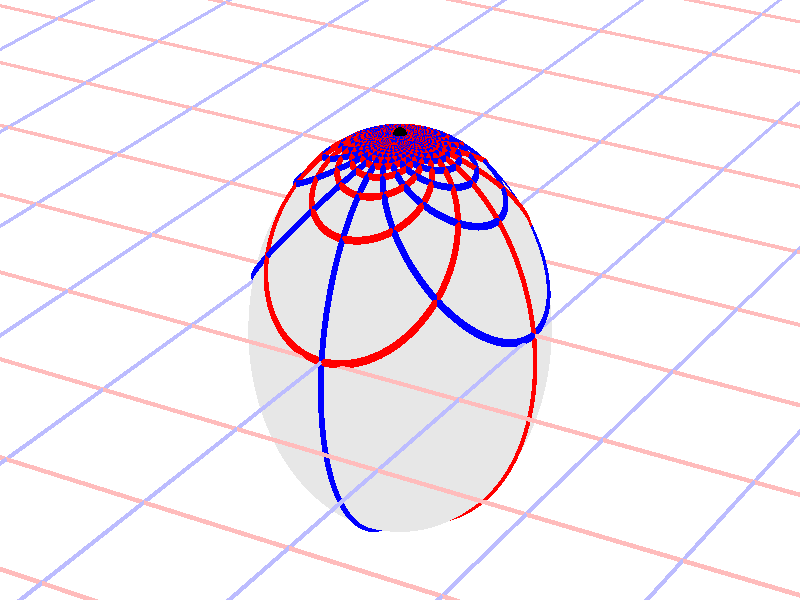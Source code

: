 #version 3.7;
global_settings{assumed_gamma 1.0}
camera{perspective location <16.275953626987476496879026, 9.396926207859083390872001, 6.840402866513374036117057> right <0.133333333333333331482962, -0.230940107675850353485814, -0.000000000000000000000000> up <-0.044429719908903583802662, -0.025651510749425152774217, 0.140953893117886280839102> direction <0.813797681349373802639491, 0.469846310392954158441370, 0.342020143325668712908083> sky <-0.296198132726023855010311, -0.171010071662834328698466, 0.939692620785908427905042> look_at <15.462155945638102139128023, 8.927079897466128954874875, 6.498382723187705600764730>}
light_source{<16.275953626987476496879026, 9.396926207859083390872001, 6.840402866513374036117057> rgb<1.0,1.0,1.0>}
background{rgb<1,1,1>}
union{object{sphere{<0.000000000000000000000000, 0.000000000000000000000000, -0.158374189484462302157652>,1.012463522253942871387267} pigment{rgbft<0.8,0.8,0.8,0.2,0.2>}}object{union{cylinder{<-50.000000000000000000000000, 50.000000000000000000000000, 0.000000000000000000000000>,<-50.000000000000000000000000, -50.000000000000000000000000, 0.000000000000000000000000>,0.010000000000000000208167}cylinder{<-49.000000000000000000000000, 50.000000000000000000000000, 0.000000000000000000000000>,<-49.000000000000000000000000, -50.000000000000000000000000, 0.000000000000000000000000>,0.010000000000000000208167}cylinder{<-48.000000000000000000000000, 50.000000000000000000000000, 0.000000000000000000000000>,<-48.000000000000000000000000, -50.000000000000000000000000, 0.000000000000000000000000>,0.010000000000000000208167}cylinder{<-47.000000000000000000000000, 50.000000000000000000000000, 0.000000000000000000000000>,<-47.000000000000000000000000, -50.000000000000000000000000, 0.000000000000000000000000>,0.010000000000000000208167}cylinder{<-46.000000000000000000000000, 50.000000000000000000000000, 0.000000000000000000000000>,<-46.000000000000000000000000, -50.000000000000000000000000, 0.000000000000000000000000>,0.010000000000000000208167}cylinder{<-45.000000000000000000000000, 50.000000000000000000000000, 0.000000000000000000000000>,<-45.000000000000000000000000, -50.000000000000000000000000, 0.000000000000000000000000>,0.010000000000000000208167}cylinder{<-44.000000000000000000000000, 50.000000000000000000000000, 0.000000000000000000000000>,<-44.000000000000000000000000, -50.000000000000000000000000, 0.000000000000000000000000>,0.010000000000000000208167}cylinder{<-43.000000000000000000000000, 50.000000000000000000000000, 0.000000000000000000000000>,<-43.000000000000000000000000, -50.000000000000000000000000, 0.000000000000000000000000>,0.010000000000000000208167}cylinder{<-42.000000000000000000000000, 50.000000000000000000000000, 0.000000000000000000000000>,<-42.000000000000000000000000, -50.000000000000000000000000, 0.000000000000000000000000>,0.010000000000000000208167}cylinder{<-41.000000000000000000000000, 50.000000000000000000000000, 0.000000000000000000000000>,<-41.000000000000000000000000, -50.000000000000000000000000, 0.000000000000000000000000>,0.010000000000000000208167}cylinder{<-40.000000000000000000000000, 50.000000000000000000000000, 0.000000000000000000000000>,<-40.000000000000000000000000, -50.000000000000000000000000, 0.000000000000000000000000>,0.010000000000000000208167}cylinder{<-39.000000000000000000000000, 50.000000000000000000000000, 0.000000000000000000000000>,<-39.000000000000000000000000, -50.000000000000000000000000, 0.000000000000000000000000>,0.010000000000000000208167}cylinder{<-38.000000000000000000000000, 50.000000000000000000000000, 0.000000000000000000000000>,<-38.000000000000000000000000, -50.000000000000000000000000, 0.000000000000000000000000>,0.010000000000000000208167}cylinder{<-37.000000000000000000000000, 50.000000000000000000000000, 0.000000000000000000000000>,<-37.000000000000000000000000, -50.000000000000000000000000, 0.000000000000000000000000>,0.010000000000000000208167}cylinder{<-36.000000000000000000000000, 50.000000000000000000000000, 0.000000000000000000000000>,<-36.000000000000000000000000, -50.000000000000000000000000, 0.000000000000000000000000>,0.010000000000000000208167}cylinder{<-35.000000000000000000000000, 50.000000000000000000000000, 0.000000000000000000000000>,<-35.000000000000000000000000, -50.000000000000000000000000, 0.000000000000000000000000>,0.010000000000000000208167}cylinder{<-34.000000000000000000000000, 50.000000000000000000000000, 0.000000000000000000000000>,<-34.000000000000000000000000, -50.000000000000000000000000, 0.000000000000000000000000>,0.010000000000000000208167}cylinder{<-33.000000000000000000000000, 50.000000000000000000000000, 0.000000000000000000000000>,<-33.000000000000000000000000, -50.000000000000000000000000, 0.000000000000000000000000>,0.010000000000000000208167}cylinder{<-32.000000000000000000000000, 50.000000000000000000000000, 0.000000000000000000000000>,<-32.000000000000000000000000, -50.000000000000000000000000, 0.000000000000000000000000>,0.010000000000000000208167}cylinder{<-31.000000000000000000000000, 50.000000000000000000000000, 0.000000000000000000000000>,<-31.000000000000000000000000, -50.000000000000000000000000, 0.000000000000000000000000>,0.010000000000000000208167}cylinder{<-30.000000000000000000000000, 50.000000000000000000000000, 0.000000000000000000000000>,<-30.000000000000000000000000, -50.000000000000000000000000, 0.000000000000000000000000>,0.010000000000000000208167}cylinder{<-29.000000000000000000000000, 50.000000000000000000000000, 0.000000000000000000000000>,<-29.000000000000000000000000, -50.000000000000000000000000, 0.000000000000000000000000>,0.010000000000000000208167}cylinder{<-28.000000000000000000000000, 50.000000000000000000000000, 0.000000000000000000000000>,<-28.000000000000000000000000, -50.000000000000000000000000, 0.000000000000000000000000>,0.010000000000000000208167}cylinder{<-27.000000000000000000000000, 50.000000000000000000000000, 0.000000000000000000000000>,<-27.000000000000000000000000, -50.000000000000000000000000, 0.000000000000000000000000>,0.010000000000000000208167}cylinder{<-26.000000000000000000000000, 50.000000000000000000000000, 0.000000000000000000000000>,<-26.000000000000000000000000, -50.000000000000000000000000, 0.000000000000000000000000>,0.010000000000000000208167}cylinder{<-25.000000000000000000000000, 50.000000000000000000000000, 0.000000000000000000000000>,<-25.000000000000000000000000, -50.000000000000000000000000, 0.000000000000000000000000>,0.010000000000000000208167}cylinder{<-24.000000000000000000000000, 50.000000000000000000000000, 0.000000000000000000000000>,<-24.000000000000000000000000, -50.000000000000000000000000, 0.000000000000000000000000>,0.010000000000000000208167}cylinder{<-23.000000000000000000000000, 50.000000000000000000000000, 0.000000000000000000000000>,<-23.000000000000000000000000, -50.000000000000000000000000, 0.000000000000000000000000>,0.010000000000000000208167}cylinder{<-22.000000000000000000000000, 50.000000000000000000000000, 0.000000000000000000000000>,<-22.000000000000000000000000, -50.000000000000000000000000, 0.000000000000000000000000>,0.010000000000000000208167}cylinder{<-21.000000000000000000000000, 50.000000000000000000000000, 0.000000000000000000000000>,<-21.000000000000000000000000, -50.000000000000000000000000, 0.000000000000000000000000>,0.010000000000000000208167}cylinder{<-20.000000000000000000000000, 50.000000000000000000000000, 0.000000000000000000000000>,<-20.000000000000000000000000, -50.000000000000000000000000, 0.000000000000000000000000>,0.010000000000000000208167}cylinder{<-19.000000000000000000000000, 50.000000000000000000000000, 0.000000000000000000000000>,<-19.000000000000000000000000, -50.000000000000000000000000, 0.000000000000000000000000>,0.010000000000000000208167}cylinder{<-18.000000000000000000000000, 50.000000000000000000000000, 0.000000000000000000000000>,<-18.000000000000000000000000, -50.000000000000000000000000, 0.000000000000000000000000>,0.010000000000000000208167}cylinder{<-17.000000000000000000000000, 50.000000000000000000000000, 0.000000000000000000000000>,<-17.000000000000000000000000, -50.000000000000000000000000, 0.000000000000000000000000>,0.010000000000000000208167}cylinder{<-16.000000000000000000000000, 50.000000000000000000000000, 0.000000000000000000000000>,<-16.000000000000000000000000, -50.000000000000000000000000, 0.000000000000000000000000>,0.010000000000000000208167}cylinder{<-15.000000000000000000000000, 50.000000000000000000000000, 0.000000000000000000000000>,<-15.000000000000000000000000, -50.000000000000000000000000, 0.000000000000000000000000>,0.010000000000000000208167}cylinder{<-14.000000000000000000000000, 50.000000000000000000000000, 0.000000000000000000000000>,<-14.000000000000000000000000, -50.000000000000000000000000, 0.000000000000000000000000>,0.010000000000000000208167}cylinder{<-13.000000000000000000000000, 50.000000000000000000000000, 0.000000000000000000000000>,<-13.000000000000000000000000, -50.000000000000000000000000, 0.000000000000000000000000>,0.010000000000000000208167}cylinder{<-12.000000000000000000000000, 50.000000000000000000000000, 0.000000000000000000000000>,<-12.000000000000000000000000, -50.000000000000000000000000, 0.000000000000000000000000>,0.010000000000000000208167}cylinder{<-11.000000000000000000000000, 50.000000000000000000000000, 0.000000000000000000000000>,<-11.000000000000000000000000, -50.000000000000000000000000, 0.000000000000000000000000>,0.010000000000000000208167}cylinder{<-10.000000000000000000000000, 50.000000000000000000000000, 0.000000000000000000000000>,<-10.000000000000000000000000, -50.000000000000000000000000, 0.000000000000000000000000>,0.010000000000000000208167}cylinder{<-9.000000000000000000000000, 50.000000000000000000000000, 0.000000000000000000000000>,<-9.000000000000000000000000, -50.000000000000000000000000, 0.000000000000000000000000>,0.010000000000000000208167}cylinder{<-8.000000000000000000000000, 50.000000000000000000000000, 0.000000000000000000000000>,<-8.000000000000000000000000, -50.000000000000000000000000, 0.000000000000000000000000>,0.010000000000000000208167}cylinder{<-7.000000000000000000000000, 50.000000000000000000000000, 0.000000000000000000000000>,<-7.000000000000000000000000, -50.000000000000000000000000, 0.000000000000000000000000>,0.010000000000000000208167}cylinder{<-6.000000000000000000000000, 50.000000000000000000000000, 0.000000000000000000000000>,<-6.000000000000000000000000, -50.000000000000000000000000, 0.000000000000000000000000>,0.010000000000000000208167}cylinder{<-5.000000000000000000000000, 50.000000000000000000000000, 0.000000000000000000000000>,<-5.000000000000000000000000, -50.000000000000000000000000, 0.000000000000000000000000>,0.010000000000000000208167}cylinder{<-4.000000000000000000000000, 50.000000000000000000000000, 0.000000000000000000000000>,<-4.000000000000000000000000, -50.000000000000000000000000, 0.000000000000000000000000>,0.010000000000000000208167}cylinder{<-3.000000000000000000000000, 50.000000000000000000000000, 0.000000000000000000000000>,<-3.000000000000000000000000, -50.000000000000000000000000, 0.000000000000000000000000>,0.010000000000000000208167}cylinder{<-2.000000000000000000000000, 50.000000000000000000000000, 0.000000000000000000000000>,<-2.000000000000000000000000, -50.000000000000000000000000, 0.000000000000000000000000>,0.010000000000000000208167}cylinder{<-1.000000000000000000000000, 50.000000000000000000000000, 0.000000000000000000000000>,<-1.000000000000000000000000, -50.000000000000000000000000, 0.000000000000000000000000>,0.010000000000000000208167}cylinder{<0.000000000000000000000000, 50.000000000000000000000000, 0.000000000000000000000000>,<0.000000000000000000000000, -50.000000000000000000000000, 0.000000000000000000000000>,0.010000000000000000208167}cylinder{<1.000000000000000000000000, 50.000000000000000000000000, 0.000000000000000000000000>,<1.000000000000000000000000, -50.000000000000000000000000, 0.000000000000000000000000>,0.010000000000000000208167}cylinder{<2.000000000000000000000000, 50.000000000000000000000000, 0.000000000000000000000000>,<2.000000000000000000000000, -50.000000000000000000000000, 0.000000000000000000000000>,0.010000000000000000208167}cylinder{<3.000000000000000000000000, 50.000000000000000000000000, 0.000000000000000000000000>,<3.000000000000000000000000, -50.000000000000000000000000, 0.000000000000000000000000>,0.010000000000000000208167}cylinder{<4.000000000000000000000000, 50.000000000000000000000000, 0.000000000000000000000000>,<4.000000000000000000000000, -50.000000000000000000000000, 0.000000000000000000000000>,0.010000000000000000208167}cylinder{<5.000000000000000000000000, 50.000000000000000000000000, 0.000000000000000000000000>,<5.000000000000000000000000, -50.000000000000000000000000, 0.000000000000000000000000>,0.010000000000000000208167}cylinder{<6.000000000000000000000000, 50.000000000000000000000000, 0.000000000000000000000000>,<6.000000000000000000000000, -50.000000000000000000000000, 0.000000000000000000000000>,0.010000000000000000208167}cylinder{<7.000000000000000000000000, 50.000000000000000000000000, 0.000000000000000000000000>,<7.000000000000000000000000, -50.000000000000000000000000, 0.000000000000000000000000>,0.010000000000000000208167}cylinder{<8.000000000000000000000000, 50.000000000000000000000000, 0.000000000000000000000000>,<8.000000000000000000000000, -50.000000000000000000000000, 0.000000000000000000000000>,0.010000000000000000208167}cylinder{<9.000000000000000000000000, 50.000000000000000000000000, 0.000000000000000000000000>,<9.000000000000000000000000, -50.000000000000000000000000, 0.000000000000000000000000>,0.010000000000000000208167}cylinder{<10.000000000000000000000000, 50.000000000000000000000000, 0.000000000000000000000000>,<10.000000000000000000000000, -50.000000000000000000000000, 0.000000000000000000000000>,0.010000000000000000208167}cylinder{<11.000000000000000000000000, 50.000000000000000000000000, 0.000000000000000000000000>,<11.000000000000000000000000, -50.000000000000000000000000, 0.000000000000000000000000>,0.010000000000000000208167}cylinder{<12.000000000000000000000000, 50.000000000000000000000000, 0.000000000000000000000000>,<12.000000000000000000000000, -50.000000000000000000000000, 0.000000000000000000000000>,0.010000000000000000208167}cylinder{<13.000000000000000000000000, 50.000000000000000000000000, 0.000000000000000000000000>,<13.000000000000000000000000, -50.000000000000000000000000, 0.000000000000000000000000>,0.010000000000000000208167}cylinder{<14.000000000000000000000000, 50.000000000000000000000000, 0.000000000000000000000000>,<14.000000000000000000000000, -50.000000000000000000000000, 0.000000000000000000000000>,0.010000000000000000208167}cylinder{<15.000000000000000000000000, 50.000000000000000000000000, 0.000000000000000000000000>,<15.000000000000000000000000, -50.000000000000000000000000, 0.000000000000000000000000>,0.010000000000000000208167}cylinder{<16.000000000000000000000000, 50.000000000000000000000000, 0.000000000000000000000000>,<16.000000000000000000000000, -50.000000000000000000000000, 0.000000000000000000000000>,0.010000000000000000208167}cylinder{<17.000000000000000000000000, 50.000000000000000000000000, 0.000000000000000000000000>,<17.000000000000000000000000, -50.000000000000000000000000, 0.000000000000000000000000>,0.010000000000000000208167}cylinder{<18.000000000000000000000000, 50.000000000000000000000000, 0.000000000000000000000000>,<18.000000000000000000000000, -50.000000000000000000000000, 0.000000000000000000000000>,0.010000000000000000208167}cylinder{<19.000000000000000000000000, 50.000000000000000000000000, 0.000000000000000000000000>,<19.000000000000000000000000, -50.000000000000000000000000, 0.000000000000000000000000>,0.010000000000000000208167}cylinder{<20.000000000000000000000000, 50.000000000000000000000000, 0.000000000000000000000000>,<20.000000000000000000000000, -50.000000000000000000000000, 0.000000000000000000000000>,0.010000000000000000208167}cylinder{<21.000000000000000000000000, 50.000000000000000000000000, 0.000000000000000000000000>,<21.000000000000000000000000, -50.000000000000000000000000, 0.000000000000000000000000>,0.010000000000000000208167}cylinder{<22.000000000000000000000000, 50.000000000000000000000000, 0.000000000000000000000000>,<22.000000000000000000000000, -50.000000000000000000000000, 0.000000000000000000000000>,0.010000000000000000208167}cylinder{<23.000000000000000000000000, 50.000000000000000000000000, 0.000000000000000000000000>,<23.000000000000000000000000, -50.000000000000000000000000, 0.000000000000000000000000>,0.010000000000000000208167}cylinder{<24.000000000000000000000000, 50.000000000000000000000000, 0.000000000000000000000000>,<24.000000000000000000000000, -50.000000000000000000000000, 0.000000000000000000000000>,0.010000000000000000208167}cylinder{<25.000000000000000000000000, 50.000000000000000000000000, 0.000000000000000000000000>,<25.000000000000000000000000, -50.000000000000000000000000, 0.000000000000000000000000>,0.010000000000000000208167}cylinder{<26.000000000000000000000000, 50.000000000000000000000000, 0.000000000000000000000000>,<26.000000000000000000000000, -50.000000000000000000000000, 0.000000000000000000000000>,0.010000000000000000208167}cylinder{<27.000000000000000000000000, 50.000000000000000000000000, 0.000000000000000000000000>,<27.000000000000000000000000, -50.000000000000000000000000, 0.000000000000000000000000>,0.010000000000000000208167}cylinder{<28.000000000000000000000000, 50.000000000000000000000000, 0.000000000000000000000000>,<28.000000000000000000000000, -50.000000000000000000000000, 0.000000000000000000000000>,0.010000000000000000208167}cylinder{<29.000000000000000000000000, 50.000000000000000000000000, 0.000000000000000000000000>,<29.000000000000000000000000, -50.000000000000000000000000, 0.000000000000000000000000>,0.010000000000000000208167}cylinder{<30.000000000000000000000000, 50.000000000000000000000000, 0.000000000000000000000000>,<30.000000000000000000000000, -50.000000000000000000000000, 0.000000000000000000000000>,0.010000000000000000208167}cylinder{<31.000000000000000000000000, 50.000000000000000000000000, 0.000000000000000000000000>,<31.000000000000000000000000, -50.000000000000000000000000, 0.000000000000000000000000>,0.010000000000000000208167}cylinder{<32.000000000000000000000000, 50.000000000000000000000000, 0.000000000000000000000000>,<32.000000000000000000000000, -50.000000000000000000000000, 0.000000000000000000000000>,0.010000000000000000208167}cylinder{<33.000000000000000000000000, 50.000000000000000000000000, 0.000000000000000000000000>,<33.000000000000000000000000, -50.000000000000000000000000, 0.000000000000000000000000>,0.010000000000000000208167}cylinder{<34.000000000000000000000000, 50.000000000000000000000000, 0.000000000000000000000000>,<34.000000000000000000000000, -50.000000000000000000000000, 0.000000000000000000000000>,0.010000000000000000208167}cylinder{<35.000000000000000000000000, 50.000000000000000000000000, 0.000000000000000000000000>,<35.000000000000000000000000, -50.000000000000000000000000, 0.000000000000000000000000>,0.010000000000000000208167}cylinder{<36.000000000000000000000000, 50.000000000000000000000000, 0.000000000000000000000000>,<36.000000000000000000000000, -50.000000000000000000000000, 0.000000000000000000000000>,0.010000000000000000208167}cylinder{<37.000000000000000000000000, 50.000000000000000000000000, 0.000000000000000000000000>,<37.000000000000000000000000, -50.000000000000000000000000, 0.000000000000000000000000>,0.010000000000000000208167}cylinder{<38.000000000000000000000000, 50.000000000000000000000000, 0.000000000000000000000000>,<38.000000000000000000000000, -50.000000000000000000000000, 0.000000000000000000000000>,0.010000000000000000208167}cylinder{<39.000000000000000000000000, 50.000000000000000000000000, 0.000000000000000000000000>,<39.000000000000000000000000, -50.000000000000000000000000, 0.000000000000000000000000>,0.010000000000000000208167}cylinder{<40.000000000000000000000000, 50.000000000000000000000000, 0.000000000000000000000000>,<40.000000000000000000000000, -50.000000000000000000000000, 0.000000000000000000000000>,0.010000000000000000208167}cylinder{<41.000000000000000000000000, 50.000000000000000000000000, 0.000000000000000000000000>,<41.000000000000000000000000, -50.000000000000000000000000, 0.000000000000000000000000>,0.010000000000000000208167}cylinder{<42.000000000000000000000000, 50.000000000000000000000000, 0.000000000000000000000000>,<42.000000000000000000000000, -50.000000000000000000000000, 0.000000000000000000000000>,0.010000000000000000208167}cylinder{<43.000000000000000000000000, 50.000000000000000000000000, 0.000000000000000000000000>,<43.000000000000000000000000, -50.000000000000000000000000, 0.000000000000000000000000>,0.010000000000000000208167}cylinder{<44.000000000000000000000000, 50.000000000000000000000000, 0.000000000000000000000000>,<44.000000000000000000000000, -50.000000000000000000000000, 0.000000000000000000000000>,0.010000000000000000208167}cylinder{<45.000000000000000000000000, 50.000000000000000000000000, 0.000000000000000000000000>,<45.000000000000000000000000, -50.000000000000000000000000, 0.000000000000000000000000>,0.010000000000000000208167}cylinder{<46.000000000000000000000000, 50.000000000000000000000000, 0.000000000000000000000000>,<46.000000000000000000000000, -50.000000000000000000000000, 0.000000000000000000000000>,0.010000000000000000208167}cylinder{<47.000000000000000000000000, 50.000000000000000000000000, 0.000000000000000000000000>,<47.000000000000000000000000, -50.000000000000000000000000, 0.000000000000000000000000>,0.010000000000000000208167}cylinder{<48.000000000000000000000000, 50.000000000000000000000000, 0.000000000000000000000000>,<48.000000000000000000000000, -50.000000000000000000000000, 0.000000000000000000000000>,0.010000000000000000208167}cylinder{<49.000000000000000000000000, 50.000000000000000000000000, 0.000000000000000000000000>,<49.000000000000000000000000, -50.000000000000000000000000, 0.000000000000000000000000>,0.010000000000000000208167}cylinder{<50.000000000000000000000000, 50.000000000000000000000000, 0.000000000000000000000000>,<50.000000000000000000000000, -50.000000000000000000000000, 0.000000000000000000000000>,0.010000000000000000208167}} pigment{rgb<1.0,0.5,0.5>}}object{union{cylinder{<50.000000000000000000000000, -50.000000000000000000000000, 0.000000000000000000000000>,<-50.000000000000000000000000, -50.000000000000000000000000, 0.000000000000000000000000>,0.010000000000000000208167}cylinder{<50.000000000000000000000000, -49.000000000000000000000000, 0.000000000000000000000000>,<-50.000000000000000000000000, -49.000000000000000000000000, 0.000000000000000000000000>,0.010000000000000000208167}cylinder{<50.000000000000000000000000, -48.000000000000000000000000, 0.000000000000000000000000>,<-50.000000000000000000000000, -48.000000000000000000000000, 0.000000000000000000000000>,0.010000000000000000208167}cylinder{<50.000000000000000000000000, -47.000000000000000000000000, 0.000000000000000000000000>,<-50.000000000000000000000000, -47.000000000000000000000000, 0.000000000000000000000000>,0.010000000000000000208167}cylinder{<50.000000000000000000000000, -46.000000000000000000000000, 0.000000000000000000000000>,<-50.000000000000000000000000, -46.000000000000000000000000, 0.000000000000000000000000>,0.010000000000000000208167}cylinder{<50.000000000000000000000000, -45.000000000000000000000000, 0.000000000000000000000000>,<-50.000000000000000000000000, -45.000000000000000000000000, 0.000000000000000000000000>,0.010000000000000000208167}cylinder{<50.000000000000000000000000, -44.000000000000000000000000, 0.000000000000000000000000>,<-50.000000000000000000000000, -44.000000000000000000000000, 0.000000000000000000000000>,0.010000000000000000208167}cylinder{<50.000000000000000000000000, -43.000000000000000000000000, 0.000000000000000000000000>,<-50.000000000000000000000000, -43.000000000000000000000000, 0.000000000000000000000000>,0.010000000000000000208167}cylinder{<50.000000000000000000000000, -42.000000000000000000000000, 0.000000000000000000000000>,<-50.000000000000000000000000, -42.000000000000000000000000, 0.000000000000000000000000>,0.010000000000000000208167}cylinder{<50.000000000000000000000000, -41.000000000000000000000000, 0.000000000000000000000000>,<-50.000000000000000000000000, -41.000000000000000000000000, 0.000000000000000000000000>,0.010000000000000000208167}cylinder{<50.000000000000000000000000, -40.000000000000000000000000, 0.000000000000000000000000>,<-50.000000000000000000000000, -40.000000000000000000000000, 0.000000000000000000000000>,0.010000000000000000208167}cylinder{<50.000000000000000000000000, -39.000000000000000000000000, 0.000000000000000000000000>,<-50.000000000000000000000000, -39.000000000000000000000000, 0.000000000000000000000000>,0.010000000000000000208167}cylinder{<50.000000000000000000000000, -38.000000000000000000000000, 0.000000000000000000000000>,<-50.000000000000000000000000, -38.000000000000000000000000, 0.000000000000000000000000>,0.010000000000000000208167}cylinder{<50.000000000000000000000000, -37.000000000000000000000000, 0.000000000000000000000000>,<-50.000000000000000000000000, -37.000000000000000000000000, 0.000000000000000000000000>,0.010000000000000000208167}cylinder{<50.000000000000000000000000, -36.000000000000000000000000, 0.000000000000000000000000>,<-50.000000000000000000000000, -36.000000000000000000000000, 0.000000000000000000000000>,0.010000000000000000208167}cylinder{<50.000000000000000000000000, -35.000000000000000000000000, 0.000000000000000000000000>,<-50.000000000000000000000000, -35.000000000000000000000000, 0.000000000000000000000000>,0.010000000000000000208167}cylinder{<50.000000000000000000000000, -34.000000000000000000000000, 0.000000000000000000000000>,<-50.000000000000000000000000, -34.000000000000000000000000, 0.000000000000000000000000>,0.010000000000000000208167}cylinder{<50.000000000000000000000000, -33.000000000000000000000000, 0.000000000000000000000000>,<-50.000000000000000000000000, -33.000000000000000000000000, 0.000000000000000000000000>,0.010000000000000000208167}cylinder{<50.000000000000000000000000, -32.000000000000000000000000, 0.000000000000000000000000>,<-50.000000000000000000000000, -32.000000000000000000000000, 0.000000000000000000000000>,0.010000000000000000208167}cylinder{<50.000000000000000000000000, -31.000000000000000000000000, 0.000000000000000000000000>,<-50.000000000000000000000000, -31.000000000000000000000000, 0.000000000000000000000000>,0.010000000000000000208167}cylinder{<50.000000000000000000000000, -30.000000000000000000000000, 0.000000000000000000000000>,<-50.000000000000000000000000, -30.000000000000000000000000, 0.000000000000000000000000>,0.010000000000000000208167}cylinder{<50.000000000000000000000000, -29.000000000000000000000000, 0.000000000000000000000000>,<-50.000000000000000000000000, -29.000000000000000000000000, 0.000000000000000000000000>,0.010000000000000000208167}cylinder{<50.000000000000000000000000, -28.000000000000000000000000, 0.000000000000000000000000>,<-50.000000000000000000000000, -28.000000000000000000000000, 0.000000000000000000000000>,0.010000000000000000208167}cylinder{<50.000000000000000000000000, -27.000000000000000000000000, 0.000000000000000000000000>,<-50.000000000000000000000000, -27.000000000000000000000000, 0.000000000000000000000000>,0.010000000000000000208167}cylinder{<50.000000000000000000000000, -26.000000000000000000000000, 0.000000000000000000000000>,<-50.000000000000000000000000, -26.000000000000000000000000, 0.000000000000000000000000>,0.010000000000000000208167}cylinder{<50.000000000000000000000000, -25.000000000000000000000000, 0.000000000000000000000000>,<-50.000000000000000000000000, -25.000000000000000000000000, 0.000000000000000000000000>,0.010000000000000000208167}cylinder{<50.000000000000000000000000, -24.000000000000000000000000, 0.000000000000000000000000>,<-50.000000000000000000000000, -24.000000000000000000000000, 0.000000000000000000000000>,0.010000000000000000208167}cylinder{<50.000000000000000000000000, -23.000000000000000000000000, 0.000000000000000000000000>,<-50.000000000000000000000000, -23.000000000000000000000000, 0.000000000000000000000000>,0.010000000000000000208167}cylinder{<50.000000000000000000000000, -22.000000000000000000000000, 0.000000000000000000000000>,<-50.000000000000000000000000, -22.000000000000000000000000, 0.000000000000000000000000>,0.010000000000000000208167}cylinder{<50.000000000000000000000000, -21.000000000000000000000000, 0.000000000000000000000000>,<-50.000000000000000000000000, -21.000000000000000000000000, 0.000000000000000000000000>,0.010000000000000000208167}cylinder{<50.000000000000000000000000, -20.000000000000000000000000, 0.000000000000000000000000>,<-50.000000000000000000000000, -20.000000000000000000000000, 0.000000000000000000000000>,0.010000000000000000208167}cylinder{<50.000000000000000000000000, -19.000000000000000000000000, 0.000000000000000000000000>,<-50.000000000000000000000000, -19.000000000000000000000000, 0.000000000000000000000000>,0.010000000000000000208167}cylinder{<50.000000000000000000000000, -18.000000000000000000000000, 0.000000000000000000000000>,<-50.000000000000000000000000, -18.000000000000000000000000, 0.000000000000000000000000>,0.010000000000000000208167}cylinder{<50.000000000000000000000000, -17.000000000000000000000000, 0.000000000000000000000000>,<-50.000000000000000000000000, -17.000000000000000000000000, 0.000000000000000000000000>,0.010000000000000000208167}cylinder{<50.000000000000000000000000, -16.000000000000000000000000, 0.000000000000000000000000>,<-50.000000000000000000000000, -16.000000000000000000000000, 0.000000000000000000000000>,0.010000000000000000208167}cylinder{<50.000000000000000000000000, -15.000000000000000000000000, 0.000000000000000000000000>,<-50.000000000000000000000000, -15.000000000000000000000000, 0.000000000000000000000000>,0.010000000000000000208167}cylinder{<50.000000000000000000000000, -14.000000000000000000000000, 0.000000000000000000000000>,<-50.000000000000000000000000, -14.000000000000000000000000, 0.000000000000000000000000>,0.010000000000000000208167}cylinder{<50.000000000000000000000000, -13.000000000000000000000000, 0.000000000000000000000000>,<-50.000000000000000000000000, -13.000000000000000000000000, 0.000000000000000000000000>,0.010000000000000000208167}cylinder{<50.000000000000000000000000, -12.000000000000000000000000, 0.000000000000000000000000>,<-50.000000000000000000000000, -12.000000000000000000000000, 0.000000000000000000000000>,0.010000000000000000208167}cylinder{<50.000000000000000000000000, -11.000000000000000000000000, 0.000000000000000000000000>,<-50.000000000000000000000000, -11.000000000000000000000000, 0.000000000000000000000000>,0.010000000000000000208167}cylinder{<50.000000000000000000000000, -10.000000000000000000000000, 0.000000000000000000000000>,<-50.000000000000000000000000, -10.000000000000000000000000, 0.000000000000000000000000>,0.010000000000000000208167}cylinder{<50.000000000000000000000000, -9.000000000000000000000000, 0.000000000000000000000000>,<-50.000000000000000000000000, -9.000000000000000000000000, 0.000000000000000000000000>,0.010000000000000000208167}cylinder{<50.000000000000000000000000, -8.000000000000000000000000, 0.000000000000000000000000>,<-50.000000000000000000000000, -8.000000000000000000000000, 0.000000000000000000000000>,0.010000000000000000208167}cylinder{<50.000000000000000000000000, -7.000000000000000000000000, 0.000000000000000000000000>,<-50.000000000000000000000000, -7.000000000000000000000000, 0.000000000000000000000000>,0.010000000000000000208167}cylinder{<50.000000000000000000000000, -6.000000000000000000000000, 0.000000000000000000000000>,<-50.000000000000000000000000, -6.000000000000000000000000, 0.000000000000000000000000>,0.010000000000000000208167}cylinder{<50.000000000000000000000000, -5.000000000000000000000000, 0.000000000000000000000000>,<-50.000000000000000000000000, -5.000000000000000000000000, 0.000000000000000000000000>,0.010000000000000000208167}cylinder{<50.000000000000000000000000, -4.000000000000000000000000, 0.000000000000000000000000>,<-50.000000000000000000000000, -4.000000000000000000000000, 0.000000000000000000000000>,0.010000000000000000208167}cylinder{<50.000000000000000000000000, -3.000000000000000000000000, 0.000000000000000000000000>,<-50.000000000000000000000000, -3.000000000000000000000000, 0.000000000000000000000000>,0.010000000000000000208167}cylinder{<50.000000000000000000000000, -2.000000000000000000000000, 0.000000000000000000000000>,<-50.000000000000000000000000, -2.000000000000000000000000, 0.000000000000000000000000>,0.010000000000000000208167}cylinder{<50.000000000000000000000000, -1.000000000000000000000000, 0.000000000000000000000000>,<-50.000000000000000000000000, -1.000000000000000000000000, 0.000000000000000000000000>,0.010000000000000000208167}cylinder{<50.000000000000000000000000, 0.000000000000000000000000, 0.000000000000000000000000>,<-50.000000000000000000000000, 0.000000000000000000000000, 0.000000000000000000000000>,0.010000000000000000208167}cylinder{<50.000000000000000000000000, 1.000000000000000000000000, 0.000000000000000000000000>,<-50.000000000000000000000000, 1.000000000000000000000000, 0.000000000000000000000000>,0.010000000000000000208167}cylinder{<50.000000000000000000000000, 2.000000000000000000000000, 0.000000000000000000000000>,<-50.000000000000000000000000, 2.000000000000000000000000, 0.000000000000000000000000>,0.010000000000000000208167}cylinder{<50.000000000000000000000000, 3.000000000000000000000000, 0.000000000000000000000000>,<-50.000000000000000000000000, 3.000000000000000000000000, 0.000000000000000000000000>,0.010000000000000000208167}cylinder{<50.000000000000000000000000, 4.000000000000000000000000, 0.000000000000000000000000>,<-50.000000000000000000000000, 4.000000000000000000000000, 0.000000000000000000000000>,0.010000000000000000208167}cylinder{<50.000000000000000000000000, 5.000000000000000000000000, 0.000000000000000000000000>,<-50.000000000000000000000000, 5.000000000000000000000000, 0.000000000000000000000000>,0.010000000000000000208167}cylinder{<50.000000000000000000000000, 6.000000000000000000000000, 0.000000000000000000000000>,<-50.000000000000000000000000, 6.000000000000000000000000, 0.000000000000000000000000>,0.010000000000000000208167}cylinder{<50.000000000000000000000000, 7.000000000000000000000000, 0.000000000000000000000000>,<-50.000000000000000000000000, 7.000000000000000000000000, 0.000000000000000000000000>,0.010000000000000000208167}cylinder{<50.000000000000000000000000, 8.000000000000000000000000, 0.000000000000000000000000>,<-50.000000000000000000000000, 8.000000000000000000000000, 0.000000000000000000000000>,0.010000000000000000208167}cylinder{<50.000000000000000000000000, 9.000000000000000000000000, 0.000000000000000000000000>,<-50.000000000000000000000000, 9.000000000000000000000000, 0.000000000000000000000000>,0.010000000000000000208167}cylinder{<50.000000000000000000000000, 10.000000000000000000000000, 0.000000000000000000000000>,<-50.000000000000000000000000, 10.000000000000000000000000, 0.000000000000000000000000>,0.010000000000000000208167}cylinder{<50.000000000000000000000000, 11.000000000000000000000000, 0.000000000000000000000000>,<-50.000000000000000000000000, 11.000000000000000000000000, 0.000000000000000000000000>,0.010000000000000000208167}cylinder{<50.000000000000000000000000, 12.000000000000000000000000, 0.000000000000000000000000>,<-50.000000000000000000000000, 12.000000000000000000000000, 0.000000000000000000000000>,0.010000000000000000208167}cylinder{<50.000000000000000000000000, 13.000000000000000000000000, 0.000000000000000000000000>,<-50.000000000000000000000000, 13.000000000000000000000000, 0.000000000000000000000000>,0.010000000000000000208167}cylinder{<50.000000000000000000000000, 14.000000000000000000000000, 0.000000000000000000000000>,<-50.000000000000000000000000, 14.000000000000000000000000, 0.000000000000000000000000>,0.010000000000000000208167}cylinder{<50.000000000000000000000000, 15.000000000000000000000000, 0.000000000000000000000000>,<-50.000000000000000000000000, 15.000000000000000000000000, 0.000000000000000000000000>,0.010000000000000000208167}cylinder{<50.000000000000000000000000, 16.000000000000000000000000, 0.000000000000000000000000>,<-50.000000000000000000000000, 16.000000000000000000000000, 0.000000000000000000000000>,0.010000000000000000208167}cylinder{<50.000000000000000000000000, 17.000000000000000000000000, 0.000000000000000000000000>,<-50.000000000000000000000000, 17.000000000000000000000000, 0.000000000000000000000000>,0.010000000000000000208167}cylinder{<50.000000000000000000000000, 18.000000000000000000000000, 0.000000000000000000000000>,<-50.000000000000000000000000, 18.000000000000000000000000, 0.000000000000000000000000>,0.010000000000000000208167}cylinder{<50.000000000000000000000000, 19.000000000000000000000000, 0.000000000000000000000000>,<-50.000000000000000000000000, 19.000000000000000000000000, 0.000000000000000000000000>,0.010000000000000000208167}cylinder{<50.000000000000000000000000, 20.000000000000000000000000, 0.000000000000000000000000>,<-50.000000000000000000000000, 20.000000000000000000000000, 0.000000000000000000000000>,0.010000000000000000208167}cylinder{<50.000000000000000000000000, 21.000000000000000000000000, 0.000000000000000000000000>,<-50.000000000000000000000000, 21.000000000000000000000000, 0.000000000000000000000000>,0.010000000000000000208167}cylinder{<50.000000000000000000000000, 22.000000000000000000000000, 0.000000000000000000000000>,<-50.000000000000000000000000, 22.000000000000000000000000, 0.000000000000000000000000>,0.010000000000000000208167}cylinder{<50.000000000000000000000000, 23.000000000000000000000000, 0.000000000000000000000000>,<-50.000000000000000000000000, 23.000000000000000000000000, 0.000000000000000000000000>,0.010000000000000000208167}cylinder{<50.000000000000000000000000, 24.000000000000000000000000, 0.000000000000000000000000>,<-50.000000000000000000000000, 24.000000000000000000000000, 0.000000000000000000000000>,0.010000000000000000208167}cylinder{<50.000000000000000000000000, 25.000000000000000000000000, 0.000000000000000000000000>,<-50.000000000000000000000000, 25.000000000000000000000000, 0.000000000000000000000000>,0.010000000000000000208167}cylinder{<50.000000000000000000000000, 26.000000000000000000000000, 0.000000000000000000000000>,<-50.000000000000000000000000, 26.000000000000000000000000, 0.000000000000000000000000>,0.010000000000000000208167}cylinder{<50.000000000000000000000000, 27.000000000000000000000000, 0.000000000000000000000000>,<-50.000000000000000000000000, 27.000000000000000000000000, 0.000000000000000000000000>,0.010000000000000000208167}cylinder{<50.000000000000000000000000, 28.000000000000000000000000, 0.000000000000000000000000>,<-50.000000000000000000000000, 28.000000000000000000000000, 0.000000000000000000000000>,0.010000000000000000208167}cylinder{<50.000000000000000000000000, 29.000000000000000000000000, 0.000000000000000000000000>,<-50.000000000000000000000000, 29.000000000000000000000000, 0.000000000000000000000000>,0.010000000000000000208167}cylinder{<50.000000000000000000000000, 30.000000000000000000000000, 0.000000000000000000000000>,<-50.000000000000000000000000, 30.000000000000000000000000, 0.000000000000000000000000>,0.010000000000000000208167}cylinder{<50.000000000000000000000000, 31.000000000000000000000000, 0.000000000000000000000000>,<-50.000000000000000000000000, 31.000000000000000000000000, 0.000000000000000000000000>,0.010000000000000000208167}cylinder{<50.000000000000000000000000, 32.000000000000000000000000, 0.000000000000000000000000>,<-50.000000000000000000000000, 32.000000000000000000000000, 0.000000000000000000000000>,0.010000000000000000208167}cylinder{<50.000000000000000000000000, 33.000000000000000000000000, 0.000000000000000000000000>,<-50.000000000000000000000000, 33.000000000000000000000000, 0.000000000000000000000000>,0.010000000000000000208167}cylinder{<50.000000000000000000000000, 34.000000000000000000000000, 0.000000000000000000000000>,<-50.000000000000000000000000, 34.000000000000000000000000, 0.000000000000000000000000>,0.010000000000000000208167}cylinder{<50.000000000000000000000000, 35.000000000000000000000000, 0.000000000000000000000000>,<-50.000000000000000000000000, 35.000000000000000000000000, 0.000000000000000000000000>,0.010000000000000000208167}cylinder{<50.000000000000000000000000, 36.000000000000000000000000, 0.000000000000000000000000>,<-50.000000000000000000000000, 36.000000000000000000000000, 0.000000000000000000000000>,0.010000000000000000208167}cylinder{<50.000000000000000000000000, 37.000000000000000000000000, 0.000000000000000000000000>,<-50.000000000000000000000000, 37.000000000000000000000000, 0.000000000000000000000000>,0.010000000000000000208167}cylinder{<50.000000000000000000000000, 38.000000000000000000000000, 0.000000000000000000000000>,<-50.000000000000000000000000, 38.000000000000000000000000, 0.000000000000000000000000>,0.010000000000000000208167}cylinder{<50.000000000000000000000000, 39.000000000000000000000000, 0.000000000000000000000000>,<-50.000000000000000000000000, 39.000000000000000000000000, 0.000000000000000000000000>,0.010000000000000000208167}cylinder{<50.000000000000000000000000, 40.000000000000000000000000, 0.000000000000000000000000>,<-50.000000000000000000000000, 40.000000000000000000000000, 0.000000000000000000000000>,0.010000000000000000208167}cylinder{<50.000000000000000000000000, 41.000000000000000000000000, 0.000000000000000000000000>,<-50.000000000000000000000000, 41.000000000000000000000000, 0.000000000000000000000000>,0.010000000000000000208167}cylinder{<50.000000000000000000000000, 42.000000000000000000000000, 0.000000000000000000000000>,<-50.000000000000000000000000, 42.000000000000000000000000, 0.000000000000000000000000>,0.010000000000000000208167}cylinder{<50.000000000000000000000000, 43.000000000000000000000000, 0.000000000000000000000000>,<-50.000000000000000000000000, 43.000000000000000000000000, 0.000000000000000000000000>,0.010000000000000000208167}cylinder{<50.000000000000000000000000, 44.000000000000000000000000, 0.000000000000000000000000>,<-50.000000000000000000000000, 44.000000000000000000000000, 0.000000000000000000000000>,0.010000000000000000208167}cylinder{<50.000000000000000000000000, 45.000000000000000000000000, 0.000000000000000000000000>,<-50.000000000000000000000000, 45.000000000000000000000000, 0.000000000000000000000000>,0.010000000000000000208167}cylinder{<50.000000000000000000000000, 46.000000000000000000000000, 0.000000000000000000000000>,<-50.000000000000000000000000, 46.000000000000000000000000, 0.000000000000000000000000>,0.010000000000000000208167}cylinder{<50.000000000000000000000000, 47.000000000000000000000000, 0.000000000000000000000000>,<-50.000000000000000000000000, 47.000000000000000000000000, 0.000000000000000000000000>,0.010000000000000000208167}cylinder{<50.000000000000000000000000, 48.000000000000000000000000, 0.000000000000000000000000>,<-50.000000000000000000000000, 48.000000000000000000000000, 0.000000000000000000000000>,0.010000000000000000208167}cylinder{<50.000000000000000000000000, 49.000000000000000000000000, 0.000000000000000000000000>,<-50.000000000000000000000000, 49.000000000000000000000000, 0.000000000000000000000000>,0.010000000000000000208167}cylinder{<50.000000000000000000000000, 50.000000000000000000000000, 0.000000000000000000000000>,<-50.000000000000000000000000, 50.000000000000000000000000, 0.000000000000000000000000>,0.010000000000000000208167}} pigment{rgb<0.5,0.5,1.0>}}sphere{<0.000000000000000000000000, 0.000000000000000000000000, 0.854089332769480513718463>,0.050000000000000002775558}object{union{object{torus{0.017292163249528043345027,0.020000000000000000416334} matrix <0.999854138202273201585513, -0.000000000000000000000000, 0.017079295061262121657730, 0.017079295061262121657730, 0.000000000000000000000000, -0.999854138202273201585513, 0.000000000000000000000000, 1.000000000000000000000000, 0.000000000000000000000000, -0.017289640983499970916526, 0.000000000000000000000000, 0.853793994810526757355262>}object{torus{0.017644958426436971321571,0.020000000000000000416334} matrix <0.999848125279044652735649, -0.000000000000000000000000, 0.017427747300787527207078, 0.017427747300787527207078, 0.000000000000000000000000, -0.999848125279044652735649, 0.000000000000000000000000, 1.000000000000000000000000, 0.000000000000000000000000, -0.017642278603298158778934, 0.000000000000000000000000, 0.853781820892501319697487>}object{torus{0.018012446563950144928778,0.020000000000000000416334} matrix <0.999841732765524571213689, -0.000000000000000000000000, 0.017790711633702552957326, 0.017790711633702552957326, 0.000000000000000000000000, -0.999841732765524571213689, 0.000000000000000000000000, 1.000000000000000000000000, 0.000000000000000000000000, -0.018009595783859907308644, 0.000000000000000000000000, 0.853768878526652175153799>}object{torus{0.018395564910226265553650,0.020000000000000000416334} matrix <0.999834928028338620897841, -0.000000000000000000000000, 0.018169113752930711458422, 0.018169113752930711458422, 0.000000000000000000000000, -0.999834928028338620897841, 0.000000000000000000000000, 1.000000000000000000000000, 0.000000000000000000000000, -0.018392528318042958290768, 0.000000000000000000000000, 0.853755101657990955743571>}object{torus{0.018795332145822633146404,0.020000000000000000416334} matrix <0.999827674849637415555037, -0.000000000000000000000000, 0.018563959835330851033675, 0.018563959835330851033675, 0.000000000000000000000000, -0.999827674849637415555037, 0.000000000000000000000000, 1.000000000000000000000000, 0.000000000000000000000000, -0.018792093237414486672776, 0.000000000000000000000000, 0.853740416978985949825187>}object{torus{0.019212857422659223444183,0.020000000000000000416334} matrix <0.999819932947156542191181, -0.000000000000000000000000, 0.018976345315779779426846, 0.018976345315779779426846, 0.000000000000000000000000, -0.999819932947156542191181, 0.000000000000000000000000, 1.000000000000000000000000, 0.000000000000000000000000, -0.019209397820032517167910, 0.000000000000000000000000, 0.853724742952445159183128>}object{torus{0.019649350633610420530095,0.020000000000000000416334} matrix <0.999811657409461096435166, -0.000000000000000000000000, 0.019407465268459166835013, 0.019407465268459166835013, 0.000000000000000000000000, -0.999811657409461096435166, 0.000000000000000000000000, 1.000000000000000000000000, 0.000000000000000000000000, -0.019645649823995078170347, 0.000000000000000000000000, 0.853707988679872187276487>}object{torus{0.020106134113610202307498,0.020000000000000000416334} matrix <0.999802798048676000242097, -0.000000000000000000000000, 0.019858625683535264389024, 0.019858625683535264389024, 0.000000000000000000000000, -0.999802798048676000242097, 0.000000000000000000000000, 1.000000000000000000000000, 0.000000000000000000000000, -0.020102169144714705090182, 0.000000000000000000000000, 0.853690052577988467419345>}object{torus{0.020584656009869625736819,0.020000000000000000416334} matrix <0.999793298632831728411929, -0.000000000000000000000000, 0.020331256942977819768270, 0.020331256942977819768270, 0.000000000000000000000000, -0.999793298632831728411929, 0.000000000000000000000000, 1.000000000000000000000000, 0.000000000000000000000000, -0.020580401133337415664482, 0.000000000000000000000000, 0.853670820839316224493132>}object{torus{0.021086505605969391163867,0.020000000000000000416334} matrix <0.999783095996443882391702, -0.000000000000000000000000, 0.020826928716583013173613, 0.020826928716583013173613, 0.000000000000000000000000, -0.999783095996443882391702, 0.000000000000000000000000, 1.000000000000000000000000, 0.000000000000000000000000, -0.021081931858489423581293, 0.000000000000000000000000, 0.853650165620333689631138>}object{torus{0.021613430941162952575452,0.020000000000000000416334} matrix <0.999772118984421531706630, -0.000000000000000000000000, 0.021347367551995261036879, 0.021347367551995261036879, 0.000000000000000000000000, -0.999772118984421531706630, 0.000000000000000000000000, 1.000000000000000000000000, 0.000000000000000000000000, -0.021608505650553128801805, 0.000000000000000000000000, 0.853627942915145543345545>}object{torus{0.022167359136044052086989,0.020000000000000000416334} matrix <0.999760287210816001035596, -0.000000000000000000000000, 0.021894476841126674776516, 0.021894476841126674776516, 0.000000000000000000000000, -0.999760287210816001035596, 0.000000000000000000000000, 1.000000000000000000000000, 0.000000000000000000000000, -0.022162045336566672110168, 0.000000000000000000000000, 0.853603990038437232534818>}object{torus{0.022750419922447438769719,0.020000000000000000416334} matrix <0.999747509583104321251312, -0.000000000000000000000000, 0.022470360085694793261801, 0.022470360085694793261801, 0.000000000000000000000000, -0.999747509583104321251312, 0.000000000000000000000000, 1.000000000000000000000000, 0.000000000000000000000000, -0.022744675659423015112726, 0.000000000000000000000000, 0.853578122641599823516856>}object{torus{0.023364972982105755572313,0.020000000000000000416334} matrix <0.999733682543507140572103, -0.000000000000000000000000, 0.023077347941181429458180, 0.023077347941181429458180, 0.000000000000000000000000, -0.999733682543507140572103, 0.000000000000000000000000, 1.000000000000000000000000, 0.000000000000000000000000, -0.023358750481906970231094, 0.000000000000000000000000, 0.853550131158262948005699>}object{torus{0.024013639833693832537076,0.020000000000000000416334} matrix <0.999718687966757668661444, -0.000000000000000000000000, 0.023718029640437347099757, 0.023718029640437347099757, 0.000000000000000000000000, -0.999718687966757668661444, 0.000000000000000000000000, 1.000000000000000000000000, 0.000000000000000000000000, -0.024006884507829812092083, 0.000000000000000000000000, 0.853519776547980946190819>}object{torus{0.024699341175596262881742,0.020000000000000000416334} matrix <0.999702390628880110945431, -0.000000000000000000000000, 0.024395289932735340909797, 0.024395289932735340909797, 0.000000000000000000000000, -0.999702390628880110945431, 0.000000000000000000000000, 1.000000000000000000000000, 0.000000000000000000000000, -0.024691990420191847060982, 0.000000000000000000000000, 0.853486785180216811497189>}object{torus{0.025425340805129311577693,0.020000000000000000416334} matrix <0.999684635149883593641107, -0.000000000000000000000000, 0.025112352443453590800093, 0.025112352443453590800093, 0.000000000000000000000000, -0.999684635149883593641107, 0.000000000000000000000000, 1.000000000000000000000000, 0.000000000000000000000000, -0.025417322546331919813634, 0.000000000000000000000000, 0.853450842650264163147256>}object{torus{0.026195297505885450917162,0.020000000000000000416334} matrix <0.999665242279311194728564, -0.000000000000000000000000, 0.025872830897416144307899, 0.025872830897416144307899, 0.000000000000000000000000, -0.999665242279311194728564, 0.000000000000000000000000, 1.000000000000000000000000, 0.000000000000000000000000, -0.026186528427773591437555, 0.000000000000000000000000, 0.853411586266588750859796>}object{torus{0.027013326641652457560383,0.020000000000000000416334} matrix <0.999644004355461635036306, -0.000000000000000000000000, 0.026680790021627150826466, 0.026680790021627150826466, 0.000000000000000000000000, -0.999644004355461635036306, 0.000000000000000000000000, 1.000000000000000000000000, 0.000000000000000000000000, -0.027003710015024440238562, 0.000000000000000000000000, 0.853368595873547075569832>}object{torus{0.027884073642851579799551,0.020000000000000000416334} matrix <0.999620679728825956011917, -0.000000000000000000000000, 0.027540818043043903406986, 0.027540818043043903406986, 0.000000000000000000000000, -0.999620679728825956011917, 0.000000000000000000000000, 1.000000000000000000000000, 0.000000000000000000000000, -0.027873496648469189146402, 0.000000000000000000000000, 0.853321382570925934807349>}object{torus{0.028812802151988406440530,0.020000000000000000416334} matrix <0.999594985860690066203915, -0.000000000000000000000000, 0.028458113819560770102468, 0.028458113819560770102468, 0.000000000000000000000000, -0.999594985860690066203915, 0.000000000000000000000000, 1.000000000000000000000000, 0.000000000000000000000000, -0.028801132559717161629731, 0.000000000000000000000000, 0.853269374766550070532389>}object{torus{0.029805500355852578703297,0.020000000000000000416334} matrix <0.999566590734267901297017, -0.000000000000000000000000, 0.029438591811988518154308, 0.029438591811988518154308, 0.000000000000000000000000, -0.999566590734267901297017, 0.000000000000000000000000, 1.000000000000000000000000, 0.000000000000000000000000, -0.029792582375836793723289, 0.000000000000000000000000, 0.853211900810799117600425>}object{torus{0.030869010035804913399948,0.020000000000000000416334} matrix <0.999535102082137694168296, -0.000000000000000000000000, 0.030489009587893172587014, 0.030489009587893172587014, 0.000000000000000000000000, -0.999535102082137694168296, 0.000000000000000000000000, 1.000000000000000000000000, 0.000000000000000000000000, -0.030854659097311037257994, 0.000000000000000000000000, 0.853148167226599363210937>}object{torus{0.032011184204886695969794,0.020000000000000000416334} matrix <0.999500053778151209549208, -0.000000000000000000000000, 0.031617123485112211267456, 0.031617123485112211267456, 0.000000000000000000000000, -0.999500053778151209549208, 0.000000000000000000000000, 1.000000000000000000000000, 0.000000000000000000000000, -0.031995180334301577540490, 0.000000000000000000000000, 0.853077231205679575865020>}object{torus{0.033241080999053276845423,0.020000000000000000416334} matrix <0.999460888502937017108252, -0.000000000000000000000000, 0.032831880130751965596314, 0.032831880130751965596314, 0.000000000000000000000000, -0.999460888502937017108252, 0.000000000000000000000000, 1.000000000000000000000000, 0.000000000000000000000000, -0.033223160350113883909628, 0.000000000000000000000000, 0.852997965582674599893664>}object{torus{0.034569203931306191623918,0.020000000000000000416334} matrix <0.999416935472459244671484, -0.000000000000000000000000, 0.034143653741775178978024, 0.034143653741775178978024, 0.000000000000000000000000, -0.999416935472459244671484, 0.000000000000000000000000, 1.000000000000000000000000, 0.000000000000000000000000, -0.034549047854741526952793, 0.000000000000000000000000, 0.852909013840270624484674>}object{torus{0.036007801971295917697891,0.020000000000000000416334} matrix <0.999367381555157141548307, -0.000000000000000000000000, 0.035564542504988382043418, 0.035564542504988382043418, 0.000000000000000000000000, -0.999367381555157141548307, 0.000000000000000000000000, 1.000000000000000000000000, 0.000000000000000000000000, -0.035985022771599803337317, 0.000000000000000000000000, 0.852808731765825944748372>}object{torus{0.037571247569856719428216,0.020000000000000000416334} matrix <0.999311233436167900556768, -0.000000000000000000000000, 0.037108741938862405129740, 0.037108741938862405129740, 0.000000000000000000000000, -0.999311233436167900556768, 0.000000000000000000000000, 1.000000000000000000000000, 0.000000000000000000000000, -0.037545369750785727303022, 0.000000000000000000000000, 0.852695111039124098439856>}object{torus{0.039276517298983674997270,0.020000000000000000416334} matrix <0.999247267510697145809218, -0.000000000000000000000000, 0.038793019635049143245542, 0.038793019635049143245542, 0.000000000000000000000000, -0.999247267510697145809218, 0.000000000000000000000000, 1.000000000000000000000000, 0.000000000000000000000000, -0.039246952588329171718318, 0.000000000000000000000000, 0.852565678062706555628836>}object{torus{0.041143809115773317952591,0.020000000000000000416334} matrix <0.999173962743222454641057, -0.000000000000000000000000, 0.040637324912027414369753, 0.040637324912027414369753, 0.000000000000000000000000, -0.999173962743222454641057, 0.000000000000000000000000, 1.000000000000000000000000, 0.000000000000000000000000, -0.041109822796543134260094, 0.000000000000000000000000, 0.852417358430303084837476>}object{torus{0.043197343768780878392466,0.020000000000000000416334} matrix <0.999089409538874262395325, -0.000000000000000000000000, 0.042665580357751455020665, 0.042665580357751455020665, 0.000000000000000000000000, -0.999089409538874262395325, 0.000000000000000000000000, 1.000000000000000000000000, 0.000000000000000000000000, -0.043158008679593143352982, 0.000000000000000000000000, 0.852246293027584367330007>}object{torus{0.045466417718704188466461,0.020000000000000000416334} matrix <0.998991184314418245726586, -0.000000000000000000000000, 0.044906721791689176159768, 0.044906721791689176159768, 0.000000000000000000000000, -0.998991184314418245726586, 0.000000000000000000000000, 1.000000000000000000000000, 0.000000000000000000000000, -0.045420550483348400006012, 0.000000000000000000000000, 0.852047584998067653039300>}object{torus{0.047986804636449310879076,0.020000000000000000416334} matrix <0.998876174189285315208053, -0.000000000000000000000000, 0.047396082506643462395335, 0.047396082506643462395335, 0.000000000000000000000000, -0.998876174189285315208053, 0.000000000000000000000000, 1.000000000000000000000000, 0.000000000000000000000000, -0.047932875826820847686704, 0.000000000000000000000000, 0.851814946217642421366634>}object{torus{0.050802647788855626043159,0.020000000000000000416334} matrix <0.998740327783830261765274, -0.000000000000000000000000, 0.050177262363019524415986, 0.050177262363019524415986, 0.000000000000000000000000, -0.998740327783830261765274, 0.000000000000000000000000, 1.000000000000000000000000, 0.000000000000000000000000, -0.050738653104932890380852, 0.000000000000000000000000, 0.851540194982661757805431>}object{torus{0.053969056030808169877044,0.020000000000000000416334} matrix <0.998578294291523671510902, -0.000000000000000000000000, 0.053304691818180226225987, 0.053304691818180226225987, 0.000000000000000000000000, -0.998578294291523671510902, 0.000000000000000000000000, 1.000000000000000000000000, 0.000000000000000000000000, -0.053892327915772447743947, 0.000000000000000000000000, 0.851212528870034734751471>}object{torus{0.057555728231488467727672,0.020000000000000000416334} matrix <0.998382889735744738501921, -0.000000000000000000000000, 0.056847211742564622560803, 0.056847211742564622560803, 0.000000000000000000000000, -0.998382889735744738501921, 0.000000000000000000000000, 1.000000000000000000000000, 0.000000000000000000000000, -0.057462654272596898341607, 0.000000000000000000000000, 0.850817450099671690466607>}object{torus{0.061652114091157048103575,0.020000000000000000416334} matrix <0.998144289049290978077522, -0.000000000000000000000000, 0.060893170703171177471358, 0.060893170703171177471358, 0.000000000000000000000000, -0.998144289049290978077522, 0.000000000000000000000000, 1.000000000000000000000000, 0.000000000000000000000000, -0.061537705587899997616841, 0.000000000000000000000000, 0.850335140061938554723042>}object{torus{0.066374927100094502363525,0.020000000000000000416334} matrix <0.997848770556928221786563, -0.000000000000000000000000, 0.065557845434599873457593, 0.065557845434599873457593, 0.000000000000000000000000, -0.997848770556928221786563, 0.000000000000000000000000, 1.000000000000000000000000, 0.000000000000000000000000, -0.066232139402636835967542, 0.000000000000000000000000, 0.849737935557909995765158>}object{torus{0.071879359589153937748485,0.020000000000000000416334} matrix <0.997476705711564659573298, -0.000000000000000000000000, 0.070994517836270892852113, 0.070994517836270892852113, 0.000000000000000000000000, -0.997476705711564659573298, 0.000000000000000000000000, 1.000000000000000000000000, 0.000000000000000000000000, -0.071697986811639913273808, 0.000000000000000000000000, 0.848986292293076205695002>}object{torus{0.078376311261441802824557,0.020000000000000000416334} matrix <0.996999228182658958630213, -0.000000000000000000000000, 0.077411491415566885399002, 0.077411491415566885399002, 0.000000000000000000000000, -0.996999228182658958630213, 0.000000000000000000000000, 1.000000000000000000000000, 0.000000000000000000000000, -0.078141121835463442368841, 0.000000000000000000000000, 0.848022105623097210980177>}object{torus{0.086159746290550148772880,0.020000000000000000416334} matrix <0.996372491190747333611455, -0.000000000000000000000000, 0.085099111619008641071993, 0.085099111619008641071993, 0.000000000000000000000000, -0.996372491190747333611455, 0.000000000000000000000000, 1.000000000000000000000000, 0.000000000000000000000000, -0.085847201051880608901890, 0.000000000000000000000000, 0.846757214902825405822284>}object{torus{0.095651843648577594692028,0.020000000000000000416334} matrix <0.995527295072998530400810, -0.000000000000000000000000, 0.094474360355808764677654, 0.094474360355808764677654, 0.000000000000000000000000, -0.995527295072998530400810, 0.000000000000000000000000, 1.000000000000000000000000, 0.000000000000000000000000, -0.095224021176212994554966, 0.000000000000000000000000, 0.845052686023916477253692>}object{torus{0.107480990992093128344465,0.020000000000000000416334} matrix <0.994349285935014037818291, -0.000000000000000000000000, 0.106157889770511007498932, 0.106157889770511007498932, 0.000000000000000000000000, -0.994349285935014037818291, 0.000000000000000000000000, 1.000000000000000000000000, 0.000000000000000000000000, -0.106873646644573480624096, 0.000000000000000000000000, 0.842679377575318411253136>}object{torus{0.122624083274694734013721,0.020000000000000000416334} matrix <0.992638534986613474409012, -0.000000000000000000000000, 0.121114569146861458803777, 0.121114569146861458803777, 0.000000000000000000000000, -0.992638534986613474409012, 0.000000000000000000000000, 1.000000000000000000000000, 0.000000000000000000000000, -0.121721390375869431554889, 0.000000000000000000000000, 0.839237769756640106244561>}object{torus{0.142684027778213845527588,0.020000000000000000416334} matrix <0.990019908353169553194562, -0.000000000000000000000000, 0.140927573825642943328162, 0.140927573825642943328162, 0.000000000000000000000000, -0.990019908353169553194562, 0.000000000000000000000000, 1.000000000000000000000000, 0.000000000000000000000000, -0.141260028104447710184388, 0.000000000000000000000000, 0.833981218911025945494941>}object{torus{0.170477581117927462495132,0.020000000000000000416334} matrix <0.985722332664691114345601, -0.000000000000000000000000, 0.168378985880305087619035, 0.168378985880305087619035, 0.000000000000000000000000, -0.985722332664691114345601, 0.000000000000000000000000, 1.000000000000000000000000, 0.000000000000000000000000, -0.168043558926597780267542, 0.000000000000000000000000, 0.825384490545513771486696>}object{torus{0.211417829529153611378689,0.020000000000000000416334} matrix <0.977955105762427612248189, -0.000000000000000000000000, 0.208815255939788085859377, 0.208815255939788085859377, 0.000000000000000000000000, -0.977955105762427612248189, 0.000000000000000000000000, 1.000000000000000000000000, 0.000000000000000000000000, -0.206757145837245331909671, 0.000000000000000000000000, 0.809942064586116616808908>}object{torus{0.277228658031165253738948,0.020000000000000000416334} matrix <0.961782110060374506588232, -0.000000000000000000000000, 0.273815946883693817071048, 0.273815946883693817071048, 0.000000000000000000000000, -0.961782110060374506588232, 0.000000000000000000000000, 1.000000000000000000000000, 0.000000000000000000000000, -0.266633563690420016811800, 0.000000000000000000000000, 0.778179705267380561473090>}object{torus{0.397627589266053016459068,0.020000000000000000416334} matrix <0.919652642307352663486597, -0.000000000000000000000000, 0.392732755823988477494879, 0.392732755823988477494879, 0.000000000000000000000000, -0.919652642307352663486597, 0.000000000000000000000000, 1.000000000000000000000000, 0.000000000000000000000000, -0.365679263122828279719556, 0.000000000000000000000000, 0.697927953845374982044802>}object{torus{0.657546307941618835002373,0.020000000000000000416334} matrix <0.760402718350284279047457, -0.000000000000000000000000, 0.649451850351893567037109, 0.649451850351893567037109, 0.000000000000000000000000, -0.760402718350284279047457, 0.000000000000000000000000, 1.000000000000000000000000, 0.000000000000000000000000, -0.499999999999999833466546, 0.000000000000000000000000, 0.427044666384740478903836>}object{torus{1.012463522253942871387267,0.020000000000000000416334} matrix <0.000000000000000000000000, 0.000000000000000000000000, 1.000000000000000000000000, 1.000000000000000000000000, 0.000000000000000000000000, 0.000000000000000000000000, 0.000000000000000000000000, 1.000000000000000000000000, 0.000000000000000000000000, 0.000000000000000000000000, 0.000000000000000000000000, -0.158374189484462218890926>}object{torus{0.657546307941618835002373,0.020000000000000000416334} matrix <-0.760402718350284279047457, 0.000000000000000000000000, 0.649451850351893567037109, 0.649451850351893567037109, 0.000000000000000000000000, 0.760402718350284279047457, 0.000000000000000000000000, 1.000000000000000000000000, 0.000000000000000000000000, 0.499999999999999833466546, 0.000000000000000000000000, 0.427044666384740478903836>}object{torus{0.397627589266053016459068,0.020000000000000000416334} matrix <-0.919652642307352663486597, 0.000000000000000000000000, 0.392732755823988477494879, 0.392732755823988477494879, 0.000000000000000000000000, 0.919652642307352663486597, 0.000000000000000000000000, 1.000000000000000000000000, 0.000000000000000000000000, 0.365679263122828279719556, 0.000000000000000000000000, 0.697927953845374982044802>}object{torus{0.277228658031165253738948,0.020000000000000000416334} matrix <-0.961782110060374506588232, 0.000000000000000000000000, 0.273815946883693817071048, 0.273815946883693817071048, 0.000000000000000000000000, 0.961782110060374506588232, 0.000000000000000000000000, 1.000000000000000000000000, 0.000000000000000000000000, 0.266633563690420016811800, 0.000000000000000000000000, 0.778179705267380561473090>}object{torus{0.211417829529153611378689,0.020000000000000000416334} matrix <-0.977955105762427612248189, 0.000000000000000000000000, 0.208815255939788085859377, 0.208815255939788085859377, 0.000000000000000000000000, 0.977955105762427612248189, 0.000000000000000000000000, 1.000000000000000000000000, 0.000000000000000000000000, 0.206757145837245331909671, 0.000000000000000000000000, 0.809942064586116616808908>}object{torus{0.170477581117927462495132,0.020000000000000000416334} matrix <-0.985722332664691114345601, 0.000000000000000000000000, 0.168378985880305087619035, 0.168378985880305087619035, 0.000000000000000000000000, 0.985722332664691114345601, 0.000000000000000000000000, 1.000000000000000000000000, 0.000000000000000000000000, 0.168043558926597780267542, 0.000000000000000000000000, 0.825384490545513771486696>}object{torus{0.142684027778213845527588,0.020000000000000000416334} matrix <-0.990019908353169553194562, 0.000000000000000000000000, 0.140927573825642943328162, 0.140927573825642943328162, 0.000000000000000000000000, 0.990019908353169553194562, 0.000000000000000000000000, 1.000000000000000000000000, 0.000000000000000000000000, 0.141260028104447710184388, 0.000000000000000000000000, 0.833981218911025945494941>}object{torus{0.122624083274694734013721,0.020000000000000000416334} matrix <-0.992638534986613474409012, 0.000000000000000000000000, 0.121114569146861458803777, 0.121114569146861458803777, 0.000000000000000000000000, 0.992638534986613474409012, 0.000000000000000000000000, 1.000000000000000000000000, 0.000000000000000000000000, 0.121721390375869431554889, 0.000000000000000000000000, 0.839237769756640106244561>}object{torus{0.107480990992093128344465,0.020000000000000000416334} matrix <-0.994349285935014037818291, 0.000000000000000000000000, 0.106157889770511007498932, 0.106157889770511007498932, 0.000000000000000000000000, 0.994349285935014037818291, 0.000000000000000000000000, 1.000000000000000000000000, 0.000000000000000000000000, 0.106873646644573480624096, 0.000000000000000000000000, 0.842679377575318411253136>}object{torus{0.095651843648577594692028,0.020000000000000000416334} matrix <-0.995527295072998530400810, 0.000000000000000000000000, 0.094474360355808764677654, 0.094474360355808764677654, 0.000000000000000000000000, 0.995527295072998530400810, 0.000000000000000000000000, 1.000000000000000000000000, 0.000000000000000000000000, 0.095224021176212994554966, 0.000000000000000000000000, 0.845052686023916477253692>}object{torus{0.086159746290550148772880,0.020000000000000000416334} matrix <-0.996372491190747333611455, 0.000000000000000000000000, 0.085099111619008641071993, 0.085099111619008641071993, 0.000000000000000000000000, 0.996372491190747333611455, 0.000000000000000000000000, 1.000000000000000000000000, 0.000000000000000000000000, 0.085847201051880608901890, 0.000000000000000000000000, 0.846757214902825405822284>}object{torus{0.078376311261441802824557,0.020000000000000000416334} matrix <-0.996999228182658958630213, 0.000000000000000000000000, 0.077411491415566885399002, 0.077411491415566885399002, 0.000000000000000000000000, 0.996999228182658958630213, 0.000000000000000000000000, 1.000000000000000000000000, 0.000000000000000000000000, 0.078141121835463442368841, 0.000000000000000000000000, 0.848022105623097210980177>}object{torus{0.071879359589153937748485,0.020000000000000000416334} matrix <-0.997476705711564659573298, 0.000000000000000000000000, 0.070994517836270892852113, 0.070994517836270892852113, 0.000000000000000000000000, 0.997476705711564659573298, 0.000000000000000000000000, 1.000000000000000000000000, 0.000000000000000000000000, 0.071697986811639913273808, 0.000000000000000000000000, 0.848986292293076205695002>}object{torus{0.066374927100094502363525,0.020000000000000000416334} matrix <-0.997848770556928221786563, 0.000000000000000000000000, 0.065557845434599873457593, 0.065557845434599873457593, 0.000000000000000000000000, 0.997848770556928221786563, 0.000000000000000000000000, 1.000000000000000000000000, 0.000000000000000000000000, 0.066232139402636835967542, 0.000000000000000000000000, 0.849737935557909995765158>}object{torus{0.061652114091157048103575,0.020000000000000000416334} matrix <-0.998144289049290978077522, 0.000000000000000000000000, 0.060893170703171177471358, 0.060893170703171177471358, 0.000000000000000000000000, 0.998144289049290978077522, 0.000000000000000000000000, 1.000000000000000000000000, 0.000000000000000000000000, 0.061537705587899997616841, 0.000000000000000000000000, 0.850335140061938554723042>}object{torus{0.057555728231488467727672,0.020000000000000000416334} matrix <-0.998382889735744738501921, 0.000000000000000000000000, 0.056847211742564622560803, 0.056847211742564622560803, 0.000000000000000000000000, 0.998382889735744738501921, 0.000000000000000000000000, 1.000000000000000000000000, 0.000000000000000000000000, 0.057462654272596898341607, 0.000000000000000000000000, 0.850817450099671690466607>}object{torus{0.053969056030808169877044,0.020000000000000000416334} matrix <-0.998578294291523671510902, 0.000000000000000000000000, 0.053304691818180226225987, 0.053304691818180226225987, 0.000000000000000000000000, 0.998578294291523671510902, 0.000000000000000000000000, 1.000000000000000000000000, 0.000000000000000000000000, 0.053892327915772447743947, 0.000000000000000000000000, 0.851212528870034734751471>}object{torus{0.050802647788855626043159,0.020000000000000000416334} matrix <-0.998740327783830261765274, 0.000000000000000000000000, 0.050177262363019524415986, 0.050177262363019524415986, 0.000000000000000000000000, 0.998740327783830261765274, 0.000000000000000000000000, 1.000000000000000000000000, 0.000000000000000000000000, 0.050738653104932890380852, 0.000000000000000000000000, 0.851540194982661757805431>}object{torus{0.047986804636449310879076,0.020000000000000000416334} matrix <-0.998876174189285315208053, 0.000000000000000000000000, 0.047396082506643462395335, 0.047396082506643462395335, 0.000000000000000000000000, 0.998876174189285315208053, 0.000000000000000000000000, 1.000000000000000000000000, 0.000000000000000000000000, 0.047932875826820847686704, 0.000000000000000000000000, 0.851814946217642421366634>}object{torus{0.045466417718704188466461,0.020000000000000000416334} matrix <-0.998991184314418245726586, 0.000000000000000000000000, 0.044906721791689176159768, 0.044906721791689176159768, 0.000000000000000000000000, 0.998991184314418245726586, 0.000000000000000000000000, 1.000000000000000000000000, 0.000000000000000000000000, 0.045420550483348400006012, 0.000000000000000000000000, 0.852047584998067653039300>}object{torus{0.043197343768780878392466,0.020000000000000000416334} matrix <-0.999089409538874262395325, 0.000000000000000000000000, 0.042665580357751455020665, 0.042665580357751455020665, 0.000000000000000000000000, 0.999089409538874262395325, 0.000000000000000000000000, 1.000000000000000000000000, 0.000000000000000000000000, 0.043158008679593143352982, 0.000000000000000000000000, 0.852246293027584367330007>}object{torus{0.041143809115773317952591,0.020000000000000000416334} matrix <-0.999173962743222454641057, 0.000000000000000000000000, 0.040637324912027414369753, 0.040637324912027414369753, 0.000000000000000000000000, 0.999173962743222454641057, 0.000000000000000000000000, 1.000000000000000000000000, 0.000000000000000000000000, 0.041109822796543134260094, 0.000000000000000000000000, 0.852417358430303084837476>}object{torus{0.039276517298983674997270,0.020000000000000000416334} matrix <-0.999247267510697145809218, 0.000000000000000000000000, 0.038793019635049143245542, 0.038793019635049143245542, 0.000000000000000000000000, 0.999247267510697145809218, 0.000000000000000000000000, 1.000000000000000000000000, 0.000000000000000000000000, 0.039246952588329171718318, 0.000000000000000000000000, 0.852565678062706555628836>}object{torus{0.037571247569856719428216,0.020000000000000000416334} matrix <-0.999311233436167900556768, 0.000000000000000000000000, 0.037108741938862405129740, 0.037108741938862405129740, 0.000000000000000000000000, 0.999311233436167900556768, 0.000000000000000000000000, 1.000000000000000000000000, 0.000000000000000000000000, 0.037545369750785727303022, 0.000000000000000000000000, 0.852695111039124098439856>}object{torus{0.036007801971295917697891,0.020000000000000000416334} matrix <-0.999367381555157141548307, 0.000000000000000000000000, 0.035564542504988382043418, 0.035564542504988382043418, 0.000000000000000000000000, 0.999367381555157141548307, 0.000000000000000000000000, 1.000000000000000000000000, 0.000000000000000000000000, 0.035985022771599803337317, 0.000000000000000000000000, 0.852808731765825944748372>}object{torus{0.034569203931306191623918,0.020000000000000000416334} matrix <-0.999416935472459244671484, 0.000000000000000000000000, 0.034143653741775178978024, 0.034143653741775178978024, 0.000000000000000000000000, 0.999416935472459244671484, 0.000000000000000000000000, 1.000000000000000000000000, 0.000000000000000000000000, 0.034549047854741526952793, 0.000000000000000000000000, 0.852909013840270624484674>}object{torus{0.033241080999053276845423,0.020000000000000000416334} matrix <-0.999460888502937017108252, 0.000000000000000000000000, 0.032831880130751965596314, 0.032831880130751965596314, 0.000000000000000000000000, 0.999460888502937017108252, 0.000000000000000000000000, 1.000000000000000000000000, 0.000000000000000000000000, 0.033223160350113883909628, 0.000000000000000000000000, 0.852997965582674599893664>}object{torus{0.032011184204886695969794,0.020000000000000000416334} matrix <-0.999500053778151209549208, 0.000000000000000000000000, 0.031617123485112211267456, 0.031617123485112211267456, 0.000000000000000000000000, 0.999500053778151209549208, 0.000000000000000000000000, 1.000000000000000000000000, 0.000000000000000000000000, 0.031995180334301577540490, 0.000000000000000000000000, 0.853077231205679575865020>}object{torus{0.030869010035804913399948,0.020000000000000000416334} matrix <-0.999535102082137694168296, 0.000000000000000000000000, 0.030489009587893172587014, 0.030489009587893172587014, 0.000000000000000000000000, 0.999535102082137694168296, 0.000000000000000000000000, 1.000000000000000000000000, 0.000000000000000000000000, 0.030854659097311037257994, 0.000000000000000000000000, 0.853148167226599363210937>}object{torus{0.029805500355852578703297,0.020000000000000000416334} matrix <-0.999566590734267901297017, 0.000000000000000000000000, 0.029438591811988518154308, 0.029438591811988518154308, 0.000000000000000000000000, 0.999566590734267901297017, 0.000000000000000000000000, 1.000000000000000000000000, 0.000000000000000000000000, 0.029792582375836793723289, 0.000000000000000000000000, 0.853211900810799117600425>}object{torus{0.028812802151988406440530,0.020000000000000000416334} matrix <-0.999594985860690066203915, 0.000000000000000000000000, 0.028458113819560770102468, 0.028458113819560770102468, 0.000000000000000000000000, 0.999594985860690066203915, 0.000000000000000000000000, 1.000000000000000000000000, 0.000000000000000000000000, 0.028801132559717161629731, 0.000000000000000000000000, 0.853269374766550070532389>}object{torus{0.027884073642851579799551,0.020000000000000000416334} matrix <-0.999620679728825956011917, 0.000000000000000000000000, 0.027540818043043903406986, 0.027540818043043903406986, 0.000000000000000000000000, 0.999620679728825956011917, 0.000000000000000000000000, 1.000000000000000000000000, 0.000000000000000000000000, 0.027873496648469189146402, 0.000000000000000000000000, 0.853321382570925934807349>}object{torus{0.027013326641652457560383,0.020000000000000000416334} matrix <-0.999644004355461635036306, 0.000000000000000000000000, 0.026680790021627150826466, 0.026680790021627150826466, 0.000000000000000000000000, 0.999644004355461635036306, 0.000000000000000000000000, 1.000000000000000000000000, 0.000000000000000000000000, 0.027003710015024440238562, 0.000000000000000000000000, 0.853368595873547075569832>}object{torus{0.026195297505885450917162,0.020000000000000000416334} matrix <-0.999665242279311194728564, 0.000000000000000000000000, 0.025872830897416144307899, 0.025872830897416144307899, 0.000000000000000000000000, 0.999665242279311194728564, 0.000000000000000000000000, 1.000000000000000000000000, 0.000000000000000000000000, 0.026186528427773591437555, 0.000000000000000000000000, 0.853411586266588750859796>}object{torus{0.025425340805129311577693,0.020000000000000000416334} matrix <-0.999684635149883593641107, 0.000000000000000000000000, 0.025112352443453590800093, 0.025112352443453590800093, 0.000000000000000000000000, 0.999684635149883593641107, 0.000000000000000000000000, 1.000000000000000000000000, 0.000000000000000000000000, 0.025417322546331919813634, 0.000000000000000000000000, 0.853450842650264163147256>}object{torus{0.024699341175596262881742,0.020000000000000000416334} matrix <-0.999702390628880110945431, 0.000000000000000000000000, 0.024395289932735340909797, 0.024395289932735340909797, 0.000000000000000000000000, 0.999702390628880110945431, 0.000000000000000000000000, 1.000000000000000000000000, 0.000000000000000000000000, 0.024691990420191847060982, 0.000000000000000000000000, 0.853486785180216811497189>}object{torus{0.024013639833693832537076,0.020000000000000000416334} matrix <-0.999718687966757668661444, 0.000000000000000000000000, 0.023718029640437347099757, 0.023718029640437347099757, 0.000000000000000000000000, 0.999718687966757668661444, 0.000000000000000000000000, 1.000000000000000000000000, 0.000000000000000000000000, 0.024006884507829812092083, 0.000000000000000000000000, 0.853519776547980946190819>}object{torus{0.023364972982105755572313,0.020000000000000000416334} matrix <-0.999733682543507140572103, 0.000000000000000000000000, 0.023077347941181429458180, 0.023077347941181429458180, 0.000000000000000000000000, 0.999733682543507140572103, 0.000000000000000000000000, 1.000000000000000000000000, 0.000000000000000000000000, 0.023358750481906970231094, 0.000000000000000000000000, 0.853550131158262948005699>}object{torus{0.022750419922447438769719,0.020000000000000000416334} matrix <-0.999747509583104321251312, 0.000000000000000000000000, 0.022470360085694793261801, 0.022470360085694793261801, 0.000000000000000000000000, 0.999747509583104321251312, 0.000000000000000000000000, 1.000000000000000000000000, 0.000000000000000000000000, 0.022744675659423015112726, 0.000000000000000000000000, 0.853578122641599823516856>}object{torus{0.022167359136044052086989,0.020000000000000000416334} matrix <-0.999760287210816001035596, 0.000000000000000000000000, 0.021894476841126674776516, 0.021894476841126674776516, 0.000000000000000000000000, 0.999760287210816001035596, 0.000000000000000000000000, 1.000000000000000000000000, 0.000000000000000000000000, 0.022162045336566672110168, 0.000000000000000000000000, 0.853603990038437232534818>}object{torus{0.021613430941162952575452,0.020000000000000000416334} matrix <-0.999772118984421531706630, 0.000000000000000000000000, 0.021347367551995261036879, 0.021347367551995261036879, 0.000000000000000000000000, 0.999772118984421531706630, 0.000000000000000000000000, 1.000000000000000000000000, 0.000000000000000000000000, 0.021608505650553128801805, 0.000000000000000000000000, 0.853627942915145543345545>}object{torus{0.021086505605969391163867,0.020000000000000000416334} matrix <-0.999783095996443882391702, 0.000000000000000000000000, 0.020826928716583013173613, 0.020826928716583013173613, 0.000000000000000000000000, 0.999783095996443882391702, 0.000000000000000000000000, 1.000000000000000000000000, 0.000000000000000000000000, 0.021081931858489423581293, 0.000000000000000000000000, 0.853650165620333689631138>}object{torus{0.020584656009869625736819,0.020000000000000000416334} matrix <-0.999793298632831728411929, 0.000000000000000000000000, 0.020331256942977819768270, 0.020331256942977819768270, 0.000000000000000000000000, 0.999793298632831728411929, 0.000000000000000000000000, 1.000000000000000000000000, 0.000000000000000000000000, 0.020580401133337415664482, 0.000000000000000000000000, 0.853670820839316224493132>}object{torus{0.020106134113610202307498,0.020000000000000000416334} matrix <-0.999802798048676000242097, 0.000000000000000000000000, 0.019858625683535264389024, 0.019858625683535264389024, 0.000000000000000000000000, 0.999802798048676000242097, 0.000000000000000000000000, 1.000000000000000000000000, 0.000000000000000000000000, 0.020102169144714705090182, 0.000000000000000000000000, 0.853690052577988467419345>}object{torus{0.019649350633610420530095,0.020000000000000000416334} matrix <-0.999811657409461096435166, 0.000000000000000000000000, 0.019407465268459166835013, 0.019407465268459166835013, 0.000000000000000000000000, 0.999811657409461096435166, 0.000000000000000000000000, 1.000000000000000000000000, 0.000000000000000000000000, 0.019645649823995078170347, 0.000000000000000000000000, 0.853707988679872187276487>}object{torus{0.019212857422659223444183,0.020000000000000000416334} matrix <-0.999819932947156542191181, 0.000000000000000000000000, 0.018976345315779779426846, 0.018976345315779779426846, 0.000000000000000000000000, 0.999819932947156542191181, 0.000000000000000000000000, 1.000000000000000000000000, 0.000000000000000000000000, 0.019209397820032517167910, 0.000000000000000000000000, 0.853724742952445159183128>}object{torus{0.018795332145822633146404,0.020000000000000000416334} matrix <-0.999827674849637415555037, 0.000000000000000000000000, 0.018563959835330851033675, 0.018563959835330851033675, 0.000000000000000000000000, 0.999827674849637415555037, 0.000000000000000000000000, 1.000000000000000000000000, 0.000000000000000000000000, 0.018792093237414486672776, 0.000000000000000000000000, 0.853740416978985949825187>}object{torus{0.018395564910226265553650,0.020000000000000000416334} matrix <-0.999834928028338620897841, 0.000000000000000000000000, 0.018169113752930711458422, 0.018169113752930711458422, 0.000000000000000000000000, 0.999834928028338620897841, 0.000000000000000000000000, 1.000000000000000000000000, 0.000000000000000000000000, 0.018392528318042958290768, 0.000000000000000000000000, 0.853755101657990955743571>}object{torus{0.018012446563950144928778,0.020000000000000000416334} matrix <-0.999841732765524571213689, 0.000000000000000000000000, 0.017790711633702552957326, 0.017790711633702552957326, 0.000000000000000000000000, 0.999841732765524571213689, 0.000000000000000000000000, 1.000000000000000000000000, 0.000000000000000000000000, 0.018009595783859907308644, 0.000000000000000000000000, 0.853768878526652175153799>}object{torus{0.017644958426436971321571,0.020000000000000000416334} matrix <-0.999848125279044652735649, 0.000000000000000000000000, 0.017427747300787527207078, 0.017427747300787527207078, 0.000000000000000000000000, 0.999848125279044652735649, 0.000000000000000000000000, 1.000000000000000000000000, 0.000000000000000000000000, 0.017642278603298158778934, 0.000000000000000000000000, 0.853781820892501319697487>}object{torus{0.017292163249528043345027,0.020000000000000000416334} matrix <-0.999854138202273201585513, 0.000000000000000000000000, 0.017079295061262121657730, 0.017079295061262121657730, 0.000000000000000000000000, 0.999854138202273201585513, 0.000000000000000000000000, 1.000000000000000000000000, 0.000000000000000000000000, 0.017289640983499970916526, 0.000000000000000000000000, 0.853793994810526757355262>}} pigment{rgb<1.0,0.0,0.0>}}object{union{object{torus{0.017292163249528043345027,0.020000000000000000416334} matrix <-0.000000000000000000000000, 0.999854138202273201585513, 0.017079295061262121657730, 0.000000000000000000000000, -0.017079295061262121657730, 0.999854138202273201585513, 1.000000000000000000000000, 0.000000000000000000000000, 0.000000000000000000000000, 0.000000000000000000000000, -0.017289640983499970916526, 0.853793994810526757355262>}object{torus{0.017644958426436971321571,0.020000000000000000416334} matrix <-0.000000000000000000000000, 0.999848125279044652735649, 0.017427747300787527207078, 0.000000000000000000000000, -0.017427747300787527207078, 0.999848125279044652735649, 1.000000000000000000000000, 0.000000000000000000000000, 0.000000000000000000000000, 0.000000000000000000000000, -0.017642278603298158778934, 0.853781820892501319697487>}object{torus{0.018012446563950144928778,0.020000000000000000416334} matrix <-0.000000000000000000000000, 0.999841732765524571213689, 0.017790711633702552957326, 0.000000000000000000000000, -0.017790711633702552957326, 0.999841732765524571213689, 1.000000000000000000000000, 0.000000000000000000000000, 0.000000000000000000000000, 0.000000000000000000000000, -0.018009595783859907308644, 0.853768878526652175153799>}object{torus{0.018395564910226265553650,0.020000000000000000416334} matrix <-0.000000000000000000000000, 0.999834928028338620897841, 0.018169113752930711458422, 0.000000000000000000000000, -0.018169113752930711458422, 0.999834928028338620897841, 1.000000000000000000000000, 0.000000000000000000000000, 0.000000000000000000000000, 0.000000000000000000000000, -0.018392528318042958290768, 0.853755101657990955743571>}object{torus{0.018795332145822633146404,0.020000000000000000416334} matrix <-0.000000000000000000000000, 0.999827674849637415555037, 0.018563959835330851033675, 0.000000000000000000000000, -0.018563959835330851033675, 0.999827674849637415555037, 1.000000000000000000000000, 0.000000000000000000000000, 0.000000000000000000000000, 0.000000000000000000000000, -0.018792093237414486672776, 0.853740416978985949825187>}object{torus{0.019212857422659223444183,0.020000000000000000416334} matrix <-0.000000000000000000000000, 0.999819932947156542191181, 0.018976345315779779426846, 0.000000000000000000000000, -0.018976345315779779426846, 0.999819932947156542191181, 1.000000000000000000000000, 0.000000000000000000000000, 0.000000000000000000000000, 0.000000000000000000000000, -0.019209397820032517167910, 0.853724742952445159183128>}object{torus{0.019649350633610420530095,0.020000000000000000416334} matrix <-0.000000000000000000000000, 0.999811657409461096435166, 0.019407465268459166835013, 0.000000000000000000000000, -0.019407465268459166835013, 0.999811657409461096435166, 1.000000000000000000000000, 0.000000000000000000000000, 0.000000000000000000000000, 0.000000000000000000000000, -0.019645649823995078170347, 0.853707988679872187276487>}object{torus{0.020106134113610202307498,0.020000000000000000416334} matrix <-0.000000000000000000000000, 0.999802798048676000242097, 0.019858625683535264389024, 0.000000000000000000000000, -0.019858625683535264389024, 0.999802798048676000242097, 1.000000000000000000000000, 0.000000000000000000000000, 0.000000000000000000000000, 0.000000000000000000000000, -0.020102169144714705090182, 0.853690052577988467419345>}object{torus{0.020584656009869625736819,0.020000000000000000416334} matrix <-0.000000000000000000000000, 0.999793298632831728411929, 0.020331256942977819768270, 0.000000000000000000000000, -0.020331256942977819768270, 0.999793298632831728411929, 1.000000000000000000000000, 0.000000000000000000000000, 0.000000000000000000000000, 0.000000000000000000000000, -0.020580401133337415664482, 0.853670820839316224493132>}object{torus{0.021086505605969391163867,0.020000000000000000416334} matrix <-0.000000000000000000000000, 0.999783095996443882391702, 0.020826928716583013173613, 0.000000000000000000000000, -0.020826928716583013173613, 0.999783095996443882391702, 1.000000000000000000000000, 0.000000000000000000000000, 0.000000000000000000000000, 0.000000000000000000000000, -0.021081931858489423581293, 0.853650165620333689631138>}object{torus{0.021613430941162952575452,0.020000000000000000416334} matrix <-0.000000000000000000000000, 0.999772118984421531706630, 0.021347367551995261036879, 0.000000000000000000000000, -0.021347367551995261036879, 0.999772118984421531706630, 1.000000000000000000000000, 0.000000000000000000000000, 0.000000000000000000000000, 0.000000000000000000000000, -0.021608505650553128801805, 0.853627942915145543345545>}object{torus{0.022167359136044052086989,0.020000000000000000416334} matrix <-0.000000000000000000000000, 0.999760287210816001035596, 0.021894476841126674776516, 0.000000000000000000000000, -0.021894476841126674776516, 0.999760287210816001035596, 1.000000000000000000000000, 0.000000000000000000000000, 0.000000000000000000000000, 0.000000000000000000000000, -0.022162045336566672110168, 0.853603990038437232534818>}object{torus{0.022750419922447438769719,0.020000000000000000416334} matrix <-0.000000000000000000000000, 0.999747509583104321251312, 0.022470360085694793261801, 0.000000000000000000000000, -0.022470360085694793261801, 0.999747509583104321251312, 1.000000000000000000000000, 0.000000000000000000000000, 0.000000000000000000000000, 0.000000000000000000000000, -0.022744675659423015112726, 0.853578122641599823516856>}object{torus{0.023364972982105755572313,0.020000000000000000416334} matrix <-0.000000000000000000000000, 0.999733682543507140572103, 0.023077347941181429458180, 0.000000000000000000000000, -0.023077347941181429458180, 0.999733682543507140572103, 1.000000000000000000000000, 0.000000000000000000000000, 0.000000000000000000000000, 0.000000000000000000000000, -0.023358750481906970231094, 0.853550131158262948005699>}object{torus{0.024013639833693832537076,0.020000000000000000416334} matrix <-0.000000000000000000000000, 0.999718687966757668661444, 0.023718029640437347099757, 0.000000000000000000000000, -0.023718029640437347099757, 0.999718687966757668661444, 1.000000000000000000000000, 0.000000000000000000000000, 0.000000000000000000000000, 0.000000000000000000000000, -0.024006884507829812092083, 0.853519776547980946190819>}object{torus{0.024699341175596262881742,0.020000000000000000416334} matrix <-0.000000000000000000000000, 0.999702390628880110945431, 0.024395289932735340909797, 0.000000000000000000000000, -0.024395289932735340909797, 0.999702390628880110945431, 1.000000000000000000000000, 0.000000000000000000000000, 0.000000000000000000000000, 0.000000000000000000000000, -0.024691990420191847060982, 0.853486785180216811497189>}object{torus{0.025425340805129311577693,0.020000000000000000416334} matrix <-0.000000000000000000000000, 0.999684635149883593641107, 0.025112352443453590800093, 0.000000000000000000000000, -0.025112352443453590800093, 0.999684635149883593641107, 1.000000000000000000000000, 0.000000000000000000000000, 0.000000000000000000000000, 0.000000000000000000000000, -0.025417322546331919813634, 0.853450842650264163147256>}object{torus{0.026195297505885450917162,0.020000000000000000416334} matrix <-0.000000000000000000000000, 0.999665242279311194728564, 0.025872830897416144307899, 0.000000000000000000000000, -0.025872830897416144307899, 0.999665242279311194728564, 1.000000000000000000000000, 0.000000000000000000000000, 0.000000000000000000000000, 0.000000000000000000000000, -0.026186528427773591437555, 0.853411586266588750859796>}object{torus{0.027013326641652457560383,0.020000000000000000416334} matrix <-0.000000000000000000000000, 0.999644004355461635036306, 0.026680790021627150826466, 0.000000000000000000000000, -0.026680790021627150826466, 0.999644004355461635036306, 1.000000000000000000000000, 0.000000000000000000000000, 0.000000000000000000000000, 0.000000000000000000000000, -0.027003710015024440238562, 0.853368595873547075569832>}object{torus{0.027884073642851579799551,0.020000000000000000416334} matrix <-0.000000000000000000000000, 0.999620679728825956011917, 0.027540818043043903406986, 0.000000000000000000000000, -0.027540818043043903406986, 0.999620679728825956011917, 1.000000000000000000000000, 0.000000000000000000000000, 0.000000000000000000000000, 0.000000000000000000000000, -0.027873496648469189146402, 0.853321382570925934807349>}object{torus{0.028812802151988406440530,0.020000000000000000416334} matrix <-0.000000000000000000000000, 0.999594985860690066203915, 0.028458113819560770102468, 0.000000000000000000000000, -0.028458113819560770102468, 0.999594985860690066203915, 1.000000000000000000000000, 0.000000000000000000000000, 0.000000000000000000000000, 0.000000000000000000000000, -0.028801132559717161629731, 0.853269374766550070532389>}object{torus{0.029805500355852578703297,0.020000000000000000416334} matrix <-0.000000000000000000000000, 0.999566590734267901297017, 0.029438591811988518154308, 0.000000000000000000000000, -0.029438591811988518154308, 0.999566590734267901297017, 1.000000000000000000000000, 0.000000000000000000000000, 0.000000000000000000000000, 0.000000000000000000000000, -0.029792582375836793723289, 0.853211900810799117600425>}object{torus{0.030869010035804913399948,0.020000000000000000416334} matrix <-0.000000000000000000000000, 0.999535102082137694168296, 0.030489009587893172587014, 0.000000000000000000000000, -0.030489009587893172587014, 0.999535102082137694168296, 1.000000000000000000000000, 0.000000000000000000000000, 0.000000000000000000000000, 0.000000000000000000000000, -0.030854659097311037257994, 0.853148167226599363210937>}object{torus{0.032011184204886695969794,0.020000000000000000416334} matrix <-0.000000000000000000000000, 0.999500053778151209549208, 0.031617123485112211267456, 0.000000000000000000000000, -0.031617123485112211267456, 0.999500053778151209549208, 1.000000000000000000000000, 0.000000000000000000000000, 0.000000000000000000000000, 0.000000000000000000000000, -0.031995180334301577540490, 0.853077231205679575865020>}object{torus{0.033241080999053276845423,0.020000000000000000416334} matrix <-0.000000000000000000000000, 0.999460888502937017108252, 0.032831880130751965596314, 0.000000000000000000000000, -0.032831880130751965596314, 0.999460888502937017108252, 1.000000000000000000000000, 0.000000000000000000000000, 0.000000000000000000000000, 0.000000000000000000000000, -0.033223160350113883909628, 0.852997965582674599893664>}object{torus{0.034569203931306191623918,0.020000000000000000416334} matrix <-0.000000000000000000000000, 0.999416935472459244671484, 0.034143653741775178978024, 0.000000000000000000000000, -0.034143653741775178978024, 0.999416935472459244671484, 1.000000000000000000000000, 0.000000000000000000000000, 0.000000000000000000000000, 0.000000000000000000000000, -0.034549047854741526952793, 0.852909013840270624484674>}object{torus{0.036007801971295917697891,0.020000000000000000416334} matrix <-0.000000000000000000000000, 0.999367381555157141548307, 0.035564542504988382043418, 0.000000000000000000000000, -0.035564542504988382043418, 0.999367381555157141548307, 1.000000000000000000000000, 0.000000000000000000000000, 0.000000000000000000000000, 0.000000000000000000000000, -0.035985022771599803337317, 0.852808731765825944748372>}object{torus{0.037571247569856719428216,0.020000000000000000416334} matrix <-0.000000000000000000000000, 0.999311233436167900556768, 0.037108741938862405129740, 0.000000000000000000000000, -0.037108741938862405129740, 0.999311233436167900556768, 1.000000000000000000000000, 0.000000000000000000000000, 0.000000000000000000000000, 0.000000000000000000000000, -0.037545369750785727303022, 0.852695111039124098439856>}object{torus{0.039276517298983674997270,0.020000000000000000416334} matrix <-0.000000000000000000000000, 0.999247267510697145809218, 0.038793019635049143245542, 0.000000000000000000000000, -0.038793019635049143245542, 0.999247267510697145809218, 1.000000000000000000000000, 0.000000000000000000000000, 0.000000000000000000000000, 0.000000000000000000000000, -0.039246952588329171718318, 0.852565678062706555628836>}object{torus{0.041143809115773317952591,0.020000000000000000416334} matrix <-0.000000000000000000000000, 0.999173962743222454641057, 0.040637324912027414369753, 0.000000000000000000000000, -0.040637324912027414369753, 0.999173962743222454641057, 1.000000000000000000000000, 0.000000000000000000000000, 0.000000000000000000000000, 0.000000000000000000000000, -0.041109822796543134260094, 0.852417358430303084837476>}object{torus{0.043197343768780878392466,0.020000000000000000416334} matrix <-0.000000000000000000000000, 0.999089409538874262395325, 0.042665580357751455020665, 0.000000000000000000000000, -0.042665580357751455020665, 0.999089409538874262395325, 1.000000000000000000000000, 0.000000000000000000000000, 0.000000000000000000000000, 0.000000000000000000000000, -0.043158008679593143352982, 0.852246293027584367330007>}object{torus{0.045466417718704188466461,0.020000000000000000416334} matrix <-0.000000000000000000000000, 0.998991184314418245726586, 0.044906721791689176159768, 0.000000000000000000000000, -0.044906721791689176159768, 0.998991184314418245726586, 1.000000000000000000000000, 0.000000000000000000000000, 0.000000000000000000000000, 0.000000000000000000000000, -0.045420550483348400006012, 0.852047584998067653039300>}object{torus{0.047986804636449310879076,0.020000000000000000416334} matrix <-0.000000000000000000000000, 0.998876174189285315208053, 0.047396082506643462395335, 0.000000000000000000000000, -0.047396082506643462395335, 0.998876174189285315208053, 1.000000000000000000000000, 0.000000000000000000000000, 0.000000000000000000000000, 0.000000000000000000000000, -0.047932875826820847686704, 0.851814946217642421366634>}object{torus{0.050802647788855626043159,0.020000000000000000416334} matrix <-0.000000000000000000000000, 0.998740327783830261765274, 0.050177262363019524415986, 0.000000000000000000000000, -0.050177262363019524415986, 0.998740327783830261765274, 1.000000000000000000000000, 0.000000000000000000000000, 0.000000000000000000000000, 0.000000000000000000000000, -0.050738653104932890380852, 0.851540194982661757805431>}object{torus{0.053969056030808169877044,0.020000000000000000416334} matrix <-0.000000000000000000000000, 0.998578294291523671510902, 0.053304691818180226225987, 0.000000000000000000000000, -0.053304691818180226225987, 0.998578294291523671510902, 1.000000000000000000000000, 0.000000000000000000000000, 0.000000000000000000000000, 0.000000000000000000000000, -0.053892327915772447743947, 0.851212528870034734751471>}object{torus{0.057555728231488467727672,0.020000000000000000416334} matrix <-0.000000000000000000000000, 0.998382889735744738501921, 0.056847211742564622560803, 0.000000000000000000000000, -0.056847211742564622560803, 0.998382889735744738501921, 1.000000000000000000000000, 0.000000000000000000000000, 0.000000000000000000000000, 0.000000000000000000000000, -0.057462654272596898341607, 0.850817450099671690466607>}object{torus{0.061652114091157048103575,0.020000000000000000416334} matrix <-0.000000000000000000000000, 0.998144289049290978077522, 0.060893170703171177471358, 0.000000000000000000000000, -0.060893170703171177471358, 0.998144289049290978077522, 1.000000000000000000000000, 0.000000000000000000000000, 0.000000000000000000000000, 0.000000000000000000000000, -0.061537705587899997616841, 0.850335140061938554723042>}object{torus{0.066374927100094502363525,0.020000000000000000416334} matrix <-0.000000000000000000000000, 0.997848770556928221786563, 0.065557845434599873457593, 0.000000000000000000000000, -0.065557845434599873457593, 0.997848770556928221786563, 1.000000000000000000000000, 0.000000000000000000000000, 0.000000000000000000000000, 0.000000000000000000000000, -0.066232139402636835967542, 0.849737935557909995765158>}object{torus{0.071879359589153937748485,0.020000000000000000416334} matrix <-0.000000000000000000000000, 0.997476705711564659573298, 0.070994517836270892852113, 0.000000000000000000000000, -0.070994517836270892852113, 0.997476705711564659573298, 1.000000000000000000000000, 0.000000000000000000000000, 0.000000000000000000000000, 0.000000000000000000000000, -0.071697986811639913273808, 0.848986292293076205695002>}object{torus{0.078376311261441802824557,0.020000000000000000416334} matrix <-0.000000000000000000000000, 0.996999228182658958630213, 0.077411491415566885399002, 0.000000000000000000000000, -0.077411491415566885399002, 0.996999228182658958630213, 1.000000000000000000000000, 0.000000000000000000000000, 0.000000000000000000000000, 0.000000000000000000000000, -0.078141121835463442368841, 0.848022105623097210980177>}object{torus{0.086159746290550148772880,0.020000000000000000416334} matrix <-0.000000000000000000000000, 0.996372491190747333611455, 0.085099111619008641071993, 0.000000000000000000000000, -0.085099111619008641071993, 0.996372491190747333611455, 1.000000000000000000000000, 0.000000000000000000000000, 0.000000000000000000000000, 0.000000000000000000000000, -0.085847201051880608901890, 0.846757214902825405822284>}object{torus{0.095651843648577594692028,0.020000000000000000416334} matrix <-0.000000000000000000000000, 0.995527295072998530400810, 0.094474360355808764677654, 0.000000000000000000000000, -0.094474360355808764677654, 0.995527295072998530400810, 1.000000000000000000000000, 0.000000000000000000000000, 0.000000000000000000000000, 0.000000000000000000000000, -0.095224021176212994554966, 0.845052686023916477253692>}object{torus{0.107480990992093128344465,0.020000000000000000416334} matrix <-0.000000000000000000000000, 0.994349285935014037818291, 0.106157889770511007498932, 0.000000000000000000000000, -0.106157889770511007498932, 0.994349285935014037818291, 1.000000000000000000000000, 0.000000000000000000000000, 0.000000000000000000000000, 0.000000000000000000000000, -0.106873646644573480624096, 0.842679377575318411253136>}object{torus{0.122624083274694734013721,0.020000000000000000416334} matrix <-0.000000000000000000000000, 0.992638534986613474409012, 0.121114569146861458803777, 0.000000000000000000000000, -0.121114569146861458803777, 0.992638534986613474409012, 1.000000000000000000000000, 0.000000000000000000000000, 0.000000000000000000000000, 0.000000000000000000000000, -0.121721390375869431554889, 0.839237769756640106244561>}object{torus{0.142684027778213845527588,0.020000000000000000416334} matrix <-0.000000000000000000000000, 0.990019908353169553194562, 0.140927573825642943328162, 0.000000000000000000000000, -0.140927573825642943328162, 0.990019908353169553194562, 1.000000000000000000000000, 0.000000000000000000000000, 0.000000000000000000000000, 0.000000000000000000000000, -0.141260028104447710184388, 0.833981218911025945494941>}object{torus{0.170477581117927462495132,0.020000000000000000416334} matrix <-0.000000000000000000000000, 0.985722332664691114345601, 0.168378985880305087619035, 0.000000000000000000000000, -0.168378985880305087619035, 0.985722332664691114345601, 1.000000000000000000000000, 0.000000000000000000000000, 0.000000000000000000000000, 0.000000000000000000000000, -0.168043558926597780267542, 0.825384490545513771486696>}object{torus{0.211417829529153611378689,0.020000000000000000416334} matrix <-0.000000000000000000000000, 0.977955105762427612248189, 0.208815255939788085859377, 0.000000000000000000000000, -0.208815255939788085859377, 0.977955105762427612248189, 1.000000000000000000000000, 0.000000000000000000000000, 0.000000000000000000000000, 0.000000000000000000000000, -0.206757145837245331909671, 0.809942064586116616808908>}object{torus{0.277228658031165087205494,0.020000000000000000416334} matrix <-0.000000000000000000000000, 0.961782110060373285342905, 0.273815946883698424496600, 0.000000000000000000000000, -0.273815946883698424496600, 0.961782110060373285342905, 1.000000000000000000000000, 0.000000000000000000000000, 0.000000000000000000000000, 0.000000000000000000000000, -0.266633563690420405389858, 0.778179705267381338629207>}object{torus{0.397627589266053016459068,0.020000000000000000416334} matrix <-0.000000000000000000000000, 0.919652642307352663486597, 0.392732755823988477494879, 0.000000000000000000000000, -0.392732755823988477494879, 0.919652642307352663486597, 1.000000000000000000000000, 0.000000000000000000000000, 0.000000000000000000000000, 0.000000000000000000000000, -0.365679263122828279719556, 0.697927953845374982044802>}object{torus{0.657546307941618835002373,0.020000000000000000416334} matrix <-0.000000000000000000000000, 0.760402718350284279047457, 0.649451850351893567037109, 0.000000000000000000000000, -0.649451850351893567037109, 0.760402718350284279047457, 1.000000000000000000000000, 0.000000000000000000000000, 0.000000000000000000000000, 0.000000000000000000000000, -0.499999999999999833466546, 0.427044666384740478903836>}object{torus{1.012463522253942871387267,0.020000000000000000416334} matrix <-0.000000000000000000000000, 0.000000000000000000000000, 1.000000000000000000000000, 0.000000000000000000000000, -1.000000000000000000000000, 0.000000000000000000000000, 1.000000000000000000000000, 0.000000000000000000000000, 0.000000000000000000000000, 0.000000000000000000000000, 0.000000000000000000000000, -0.158374189484462218890926>}object{torus{0.657546307941618835002373,0.020000000000000000416334} matrix <0.000000000000000000000000, -0.760402718350284279047457, 0.649451850351893567037109, 0.000000000000000000000000, -0.649451850351893567037109, -0.760402718350284279047457, 1.000000000000000000000000, 0.000000000000000000000000, 0.000000000000000000000000, 0.000000000000000000000000, 0.499999999999999833466546, 0.427044666384740478903836>}object{torus{0.397627589266053016459068,0.020000000000000000416334} matrix <0.000000000000000000000000, -0.919652642307352663486597, 0.392732755823988477494879, 0.000000000000000000000000, -0.392732755823988477494879, -0.919652642307352663486597, 1.000000000000000000000000, 0.000000000000000000000000, 0.000000000000000000000000, 0.000000000000000000000000, 0.365679263122828279719556, 0.697927953845374982044802>}object{torus{0.277228658031165087205494,0.020000000000000000416334} matrix <0.000000000000000000000000, -0.961782110060373285342905, 0.273815946883698424496600, 0.000000000000000000000000, -0.273815946883698424496600, -0.961782110060373285342905, 1.000000000000000000000000, 0.000000000000000000000000, 0.000000000000000000000000, 0.000000000000000000000000, 0.266633563690420405389858, 0.778179705267381338629207>}object{torus{0.211417829529153611378689,0.020000000000000000416334} matrix <0.000000000000000000000000, -0.977955105762427612248189, 0.208815255939788085859377, 0.000000000000000000000000, -0.208815255939788085859377, -0.977955105762427612248189, 1.000000000000000000000000, 0.000000000000000000000000, 0.000000000000000000000000, 0.000000000000000000000000, 0.206757145837245331909671, 0.809942064586116616808908>}object{torus{0.170477581117927462495132,0.020000000000000000416334} matrix <0.000000000000000000000000, -0.985722332664691114345601, 0.168378985880305087619035, 0.000000000000000000000000, -0.168378985880305087619035, -0.985722332664691114345601, 1.000000000000000000000000, 0.000000000000000000000000, 0.000000000000000000000000, 0.000000000000000000000000, 0.168043558926597780267542, 0.825384490545513771486696>}object{torus{0.142684027778213845527588,0.020000000000000000416334} matrix <0.000000000000000000000000, -0.990019908353169553194562, 0.140927573825642943328162, 0.000000000000000000000000, -0.140927573825642943328162, -0.990019908353169553194562, 1.000000000000000000000000, 0.000000000000000000000000, 0.000000000000000000000000, 0.000000000000000000000000, 0.141260028104447710184388, 0.833981218911025945494941>}object{torus{0.122624083274694734013721,0.020000000000000000416334} matrix <0.000000000000000000000000, -0.992638534986613474409012, 0.121114569146861458803777, 0.000000000000000000000000, -0.121114569146861458803777, -0.992638534986613474409012, 1.000000000000000000000000, 0.000000000000000000000000, 0.000000000000000000000000, 0.000000000000000000000000, 0.121721390375869431554889, 0.839237769756640106244561>}object{torus{0.107480990992093128344465,0.020000000000000000416334} matrix <0.000000000000000000000000, -0.994349285935014037818291, 0.106157889770511007498932, 0.000000000000000000000000, -0.106157889770511007498932, -0.994349285935014037818291, 1.000000000000000000000000, 0.000000000000000000000000, 0.000000000000000000000000, 0.000000000000000000000000, 0.106873646644573480624096, 0.842679377575318411253136>}object{torus{0.095651843648577594692028,0.020000000000000000416334} matrix <0.000000000000000000000000, -0.995527295072998530400810, 0.094474360355808764677654, 0.000000000000000000000000, -0.094474360355808764677654, -0.995527295072998530400810, 1.000000000000000000000000, 0.000000000000000000000000, 0.000000000000000000000000, 0.000000000000000000000000, 0.095224021176212994554966, 0.845052686023916477253692>}object{torus{0.086159746290550148772880,0.020000000000000000416334} matrix <0.000000000000000000000000, -0.996372491190747333611455, 0.085099111619008641071993, 0.000000000000000000000000, -0.085099111619008641071993, -0.996372491190747333611455, 1.000000000000000000000000, 0.000000000000000000000000, 0.000000000000000000000000, 0.000000000000000000000000, 0.085847201051880608901890, 0.846757214902825405822284>}object{torus{0.078376311261441802824557,0.020000000000000000416334} matrix <0.000000000000000000000000, -0.996999228182658958630213, 0.077411491415566885399002, 0.000000000000000000000000, -0.077411491415566885399002, -0.996999228182658958630213, 1.000000000000000000000000, 0.000000000000000000000000, 0.000000000000000000000000, 0.000000000000000000000000, 0.078141121835463442368841, 0.848022105623097210980177>}object{torus{0.071879359589153937748485,0.020000000000000000416334} matrix <0.000000000000000000000000, -0.997476705711564659573298, 0.070994517836270892852113, 0.000000000000000000000000, -0.070994517836270892852113, -0.997476705711564659573298, 1.000000000000000000000000, 0.000000000000000000000000, 0.000000000000000000000000, 0.000000000000000000000000, 0.071697986811639913273808, 0.848986292293076205695002>}object{torus{0.066374927100094502363525,0.020000000000000000416334} matrix <0.000000000000000000000000, -0.997848770556928221786563, 0.065557845434599873457593, 0.000000000000000000000000, -0.065557845434599873457593, -0.997848770556928221786563, 1.000000000000000000000000, 0.000000000000000000000000, 0.000000000000000000000000, 0.000000000000000000000000, 0.066232139402636835967542, 0.849737935557909995765158>}object{torus{0.061652114091157048103575,0.020000000000000000416334} matrix <0.000000000000000000000000, -0.998144289049290978077522, 0.060893170703171177471358, 0.000000000000000000000000, -0.060893170703171177471358, -0.998144289049290978077522, 1.000000000000000000000000, 0.000000000000000000000000, 0.000000000000000000000000, 0.000000000000000000000000, 0.061537705587899997616841, 0.850335140061938554723042>}object{torus{0.057555728231488467727672,0.020000000000000000416334} matrix <0.000000000000000000000000, -0.998382889735744738501921, 0.056847211742564622560803, 0.000000000000000000000000, -0.056847211742564622560803, -0.998382889735744738501921, 1.000000000000000000000000, 0.000000000000000000000000, 0.000000000000000000000000, 0.000000000000000000000000, 0.057462654272596898341607, 0.850817450099671690466607>}object{torus{0.053969056030808169877044,0.020000000000000000416334} matrix <0.000000000000000000000000, -0.998578294291523671510902, 0.053304691818180226225987, 0.000000000000000000000000, -0.053304691818180226225987, -0.998578294291523671510902, 1.000000000000000000000000, 0.000000000000000000000000, 0.000000000000000000000000, 0.000000000000000000000000, 0.053892327915772447743947, 0.851212528870034734751471>}object{torus{0.050802647788855626043159,0.020000000000000000416334} matrix <0.000000000000000000000000, -0.998740327783830261765274, 0.050177262363019524415986, 0.000000000000000000000000, -0.050177262363019524415986, -0.998740327783830261765274, 1.000000000000000000000000, 0.000000000000000000000000, 0.000000000000000000000000, 0.000000000000000000000000, 0.050738653104932890380852, 0.851540194982661757805431>}object{torus{0.047986804636449310879076,0.020000000000000000416334} matrix <0.000000000000000000000000, -0.998876174189285315208053, 0.047396082506643462395335, 0.000000000000000000000000, -0.047396082506643462395335, -0.998876174189285315208053, 1.000000000000000000000000, 0.000000000000000000000000, 0.000000000000000000000000, 0.000000000000000000000000, 0.047932875826820847686704, 0.851814946217642421366634>}object{torus{0.045466417718704188466461,0.020000000000000000416334} matrix <0.000000000000000000000000, -0.998991184314418245726586, 0.044906721791689176159768, 0.000000000000000000000000, -0.044906721791689176159768, -0.998991184314418245726586, 1.000000000000000000000000, 0.000000000000000000000000, 0.000000000000000000000000, 0.000000000000000000000000, 0.045420550483348400006012, 0.852047584998067653039300>}object{torus{0.043197343768780878392466,0.020000000000000000416334} matrix <0.000000000000000000000000, -0.999089409538874262395325, 0.042665580357751455020665, 0.000000000000000000000000, -0.042665580357751455020665, -0.999089409538874262395325, 1.000000000000000000000000, 0.000000000000000000000000, 0.000000000000000000000000, 0.000000000000000000000000, 0.043158008679593143352982, 0.852246293027584367330007>}object{torus{0.041143809115773317952591,0.020000000000000000416334} matrix <0.000000000000000000000000, -0.999173962743222454641057, 0.040637324912027414369753, 0.000000000000000000000000, -0.040637324912027414369753, -0.999173962743222454641057, 1.000000000000000000000000, 0.000000000000000000000000, 0.000000000000000000000000, 0.000000000000000000000000, 0.041109822796543134260094, 0.852417358430303084837476>}object{torus{0.039276517298983674997270,0.020000000000000000416334} matrix <0.000000000000000000000000, -0.999247267510697145809218, 0.038793019635049143245542, 0.000000000000000000000000, -0.038793019635049143245542, -0.999247267510697145809218, 1.000000000000000000000000, 0.000000000000000000000000, 0.000000000000000000000000, 0.000000000000000000000000, 0.039246952588329171718318, 0.852565678062706555628836>}object{torus{0.037571247569856719428216,0.020000000000000000416334} matrix <0.000000000000000000000000, -0.999311233436167900556768, 0.037108741938862405129740, 0.000000000000000000000000, -0.037108741938862405129740, -0.999311233436167900556768, 1.000000000000000000000000, 0.000000000000000000000000, 0.000000000000000000000000, 0.000000000000000000000000, 0.037545369750785727303022, 0.852695111039124098439856>}object{torus{0.036007801971295917697891,0.020000000000000000416334} matrix <0.000000000000000000000000, -0.999367381555157141548307, 0.035564542504988382043418, 0.000000000000000000000000, -0.035564542504988382043418, -0.999367381555157141548307, 1.000000000000000000000000, 0.000000000000000000000000, 0.000000000000000000000000, 0.000000000000000000000000, 0.035985022771599803337317, 0.852808731765825944748372>}object{torus{0.034569203931306191623918,0.020000000000000000416334} matrix <0.000000000000000000000000, -0.999416935472459244671484, 0.034143653741775178978024, 0.000000000000000000000000, -0.034143653741775178978024, -0.999416935472459244671484, 1.000000000000000000000000, 0.000000000000000000000000, 0.000000000000000000000000, 0.000000000000000000000000, 0.034549047854741526952793, 0.852909013840270624484674>}object{torus{0.033241080999053276845423,0.020000000000000000416334} matrix <0.000000000000000000000000, -0.999460888502937017108252, 0.032831880130751965596314, 0.000000000000000000000000, -0.032831880130751965596314, -0.999460888502937017108252, 1.000000000000000000000000, 0.000000000000000000000000, 0.000000000000000000000000, 0.000000000000000000000000, 0.033223160350113883909628, 0.852997965582674599893664>}object{torus{0.032011184204886695969794,0.020000000000000000416334} matrix <0.000000000000000000000000, -0.999500053778151209549208, 0.031617123485112211267456, 0.000000000000000000000000, -0.031617123485112211267456, -0.999500053778151209549208, 1.000000000000000000000000, 0.000000000000000000000000, 0.000000000000000000000000, 0.000000000000000000000000, 0.031995180334301577540490, 0.853077231205679575865020>}object{torus{0.030869010035804913399948,0.020000000000000000416334} matrix <0.000000000000000000000000, -0.999535102082137694168296, 0.030489009587893172587014, 0.000000000000000000000000, -0.030489009587893172587014, -0.999535102082137694168296, 1.000000000000000000000000, 0.000000000000000000000000, 0.000000000000000000000000, 0.000000000000000000000000, 0.030854659097311037257994, 0.853148167226599363210937>}object{torus{0.029805500355852578703297,0.020000000000000000416334} matrix <0.000000000000000000000000, -0.999566590734267901297017, 0.029438591811988518154308, 0.000000000000000000000000, -0.029438591811988518154308, -0.999566590734267901297017, 1.000000000000000000000000, 0.000000000000000000000000, 0.000000000000000000000000, 0.000000000000000000000000, 0.029792582375836793723289, 0.853211900810799117600425>}object{torus{0.028812802151988406440530,0.020000000000000000416334} matrix <0.000000000000000000000000, -0.999594985860690066203915, 0.028458113819560770102468, 0.000000000000000000000000, -0.028458113819560770102468, -0.999594985860690066203915, 1.000000000000000000000000, 0.000000000000000000000000, 0.000000000000000000000000, 0.000000000000000000000000, 0.028801132559717161629731, 0.853269374766550070532389>}object{torus{0.027884073642851579799551,0.020000000000000000416334} matrix <0.000000000000000000000000, -0.999620679728825956011917, 0.027540818043043903406986, 0.000000000000000000000000, -0.027540818043043903406986, -0.999620679728825956011917, 1.000000000000000000000000, 0.000000000000000000000000, 0.000000000000000000000000, 0.000000000000000000000000, 0.027873496648469189146402, 0.853321382570925934807349>}object{torus{0.027013326641652457560383,0.020000000000000000416334} matrix <0.000000000000000000000000, -0.999644004355461635036306, 0.026680790021627150826466, 0.000000000000000000000000, -0.026680790021627150826466, -0.999644004355461635036306, 1.000000000000000000000000, 0.000000000000000000000000, 0.000000000000000000000000, 0.000000000000000000000000, 0.027003710015024440238562, 0.853368595873547075569832>}object{torus{0.026195297505885450917162,0.020000000000000000416334} matrix <0.000000000000000000000000, -0.999665242279311194728564, 0.025872830897416144307899, 0.000000000000000000000000, -0.025872830897416144307899, -0.999665242279311194728564, 1.000000000000000000000000, 0.000000000000000000000000, 0.000000000000000000000000, 0.000000000000000000000000, 0.026186528427773591437555, 0.853411586266588750859796>}object{torus{0.025425340805129311577693,0.020000000000000000416334} matrix <0.000000000000000000000000, -0.999684635149883593641107, 0.025112352443453590800093, 0.000000000000000000000000, -0.025112352443453590800093, -0.999684635149883593641107, 1.000000000000000000000000, 0.000000000000000000000000, 0.000000000000000000000000, 0.000000000000000000000000, 0.025417322546331919813634, 0.853450842650264163147256>}object{torus{0.024699341175596262881742,0.020000000000000000416334} matrix <0.000000000000000000000000, -0.999702390628880110945431, 0.024395289932735340909797, 0.000000000000000000000000, -0.024395289932735340909797, -0.999702390628880110945431, 1.000000000000000000000000, 0.000000000000000000000000, 0.000000000000000000000000, 0.000000000000000000000000, 0.024691990420191847060982, 0.853486785180216811497189>}object{torus{0.024013639833693832537076,0.020000000000000000416334} matrix <0.000000000000000000000000, -0.999718687966757668661444, 0.023718029640437347099757, 0.000000000000000000000000, -0.023718029640437347099757, -0.999718687966757668661444, 1.000000000000000000000000, 0.000000000000000000000000, 0.000000000000000000000000, 0.000000000000000000000000, 0.024006884507829812092083, 0.853519776547980946190819>}object{torus{0.023364972982105755572313,0.020000000000000000416334} matrix <0.000000000000000000000000, -0.999733682543507140572103, 0.023077347941181429458180, 0.000000000000000000000000, -0.023077347941181429458180, -0.999733682543507140572103, 1.000000000000000000000000, 0.000000000000000000000000, 0.000000000000000000000000, 0.000000000000000000000000, 0.023358750481906970231094, 0.853550131158262948005699>}object{torus{0.022750419922447438769719,0.020000000000000000416334} matrix <0.000000000000000000000000, -0.999747509583104321251312, 0.022470360085694793261801, 0.000000000000000000000000, -0.022470360085694793261801, -0.999747509583104321251312, 1.000000000000000000000000, 0.000000000000000000000000, 0.000000000000000000000000, 0.000000000000000000000000, 0.022744675659423015112726, 0.853578122641599823516856>}object{torus{0.022167359136044052086989,0.020000000000000000416334} matrix <0.000000000000000000000000, -0.999760287210816001035596, 0.021894476841126674776516, 0.000000000000000000000000, -0.021894476841126674776516, -0.999760287210816001035596, 1.000000000000000000000000, 0.000000000000000000000000, 0.000000000000000000000000, 0.000000000000000000000000, 0.022162045336566672110168, 0.853603990038437232534818>}object{torus{0.021613430941162952575452,0.020000000000000000416334} matrix <0.000000000000000000000000, -0.999772118984421531706630, 0.021347367551995261036879, 0.000000000000000000000000, -0.021347367551995261036879, -0.999772118984421531706630, 1.000000000000000000000000, 0.000000000000000000000000, 0.000000000000000000000000, 0.000000000000000000000000, 0.021608505650553128801805, 0.853627942915145543345545>}object{torus{0.021086505605969391163867,0.020000000000000000416334} matrix <0.000000000000000000000000, -0.999783095996443882391702, 0.020826928716583013173613, 0.000000000000000000000000, -0.020826928716583013173613, -0.999783095996443882391702, 1.000000000000000000000000, 0.000000000000000000000000, 0.000000000000000000000000, 0.000000000000000000000000, 0.021081931858489423581293, 0.853650165620333689631138>}object{torus{0.020584656009869625736819,0.020000000000000000416334} matrix <0.000000000000000000000000, -0.999793298632831728411929, 0.020331256942977819768270, 0.000000000000000000000000, -0.020331256942977819768270, -0.999793298632831728411929, 1.000000000000000000000000, 0.000000000000000000000000, 0.000000000000000000000000, 0.000000000000000000000000, 0.020580401133337415664482, 0.853670820839316224493132>}object{torus{0.020106134113610202307498,0.020000000000000000416334} matrix <0.000000000000000000000000, -0.999802798048676000242097, 0.019858625683535264389024, 0.000000000000000000000000, -0.019858625683535264389024, -0.999802798048676000242097, 1.000000000000000000000000, 0.000000000000000000000000, 0.000000000000000000000000, 0.000000000000000000000000, 0.020102169144714705090182, 0.853690052577988467419345>}object{torus{0.019649350633610420530095,0.020000000000000000416334} matrix <0.000000000000000000000000, -0.999811657409461096435166, 0.019407465268459166835013, 0.000000000000000000000000, -0.019407465268459166835013, -0.999811657409461096435166, 1.000000000000000000000000, 0.000000000000000000000000, 0.000000000000000000000000, 0.000000000000000000000000, 0.019645649823995078170347, 0.853707988679872187276487>}object{torus{0.019212857422659223444183,0.020000000000000000416334} matrix <0.000000000000000000000000, -0.999819932947156542191181, 0.018976345315779779426846, 0.000000000000000000000000, -0.018976345315779779426846, -0.999819932947156542191181, 1.000000000000000000000000, 0.000000000000000000000000, 0.000000000000000000000000, 0.000000000000000000000000, 0.019209397820032517167910, 0.853724742952445159183128>}object{torus{0.018795332145822633146404,0.020000000000000000416334} matrix <0.000000000000000000000000, -0.999827674849637415555037, 0.018563959835330851033675, 0.000000000000000000000000, -0.018563959835330851033675, -0.999827674849637415555037, 1.000000000000000000000000, 0.000000000000000000000000, 0.000000000000000000000000, 0.000000000000000000000000, 0.018792093237414486672776, 0.853740416978985949825187>}object{torus{0.018395564910226265553650,0.020000000000000000416334} matrix <0.000000000000000000000000, -0.999834928028338620897841, 0.018169113752930711458422, 0.000000000000000000000000, -0.018169113752930711458422, -0.999834928028338620897841, 1.000000000000000000000000, 0.000000000000000000000000, 0.000000000000000000000000, 0.000000000000000000000000, 0.018392528318042958290768, 0.853755101657990955743571>}object{torus{0.018012446563950144928778,0.020000000000000000416334} matrix <0.000000000000000000000000, -0.999841732765524571213689, 0.017790711633702552957326, 0.000000000000000000000000, -0.017790711633702552957326, -0.999841732765524571213689, 1.000000000000000000000000, 0.000000000000000000000000, 0.000000000000000000000000, 0.000000000000000000000000, 0.018009595783859907308644, 0.853768878526652175153799>}object{torus{0.017644958426436971321571,0.020000000000000000416334} matrix <0.000000000000000000000000, -0.999848125279044652735649, 0.017427747300787527207078, 0.000000000000000000000000, -0.017427747300787527207078, -0.999848125279044652735649, 1.000000000000000000000000, 0.000000000000000000000000, 0.000000000000000000000000, 0.000000000000000000000000, 0.017642278603298158778934, 0.853781820892501319697487>}object{torus{0.017292163249528043345027,0.020000000000000000416334} matrix <0.000000000000000000000000, -0.999854138202273201585513, 0.017079295061262121657730, 0.000000000000000000000000, -0.017079295061262121657730, -0.999854138202273201585513, 1.000000000000000000000000, 0.000000000000000000000000, 0.000000000000000000000000, 0.000000000000000000000000, 0.017289640983499970916526, 0.853793994810526757355262>}} pigment{rgb<0.0,0.0,1.0>}}}
